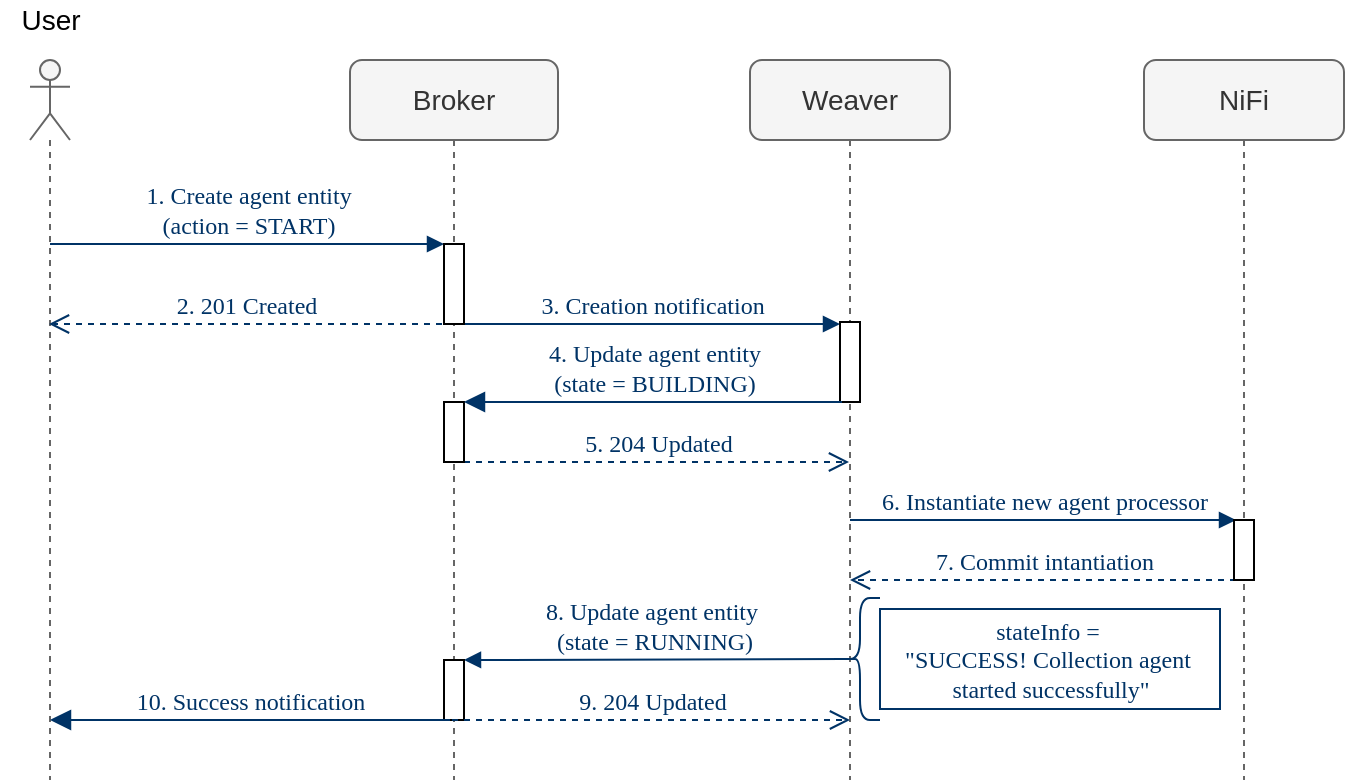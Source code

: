 <mxfile version="14.6.3" type="device" pages="14"><diagram id="8AqKTv0qgKeOT2XDonyw" name="collection-agent-instantiation"><mxGraphModel dx="946" dy="687" grid="1" gridSize="10" guides="1" tooltips="1" connect="1" arrows="1" fold="1" page="1" pageScale="1" pageWidth="827" pageHeight="1169" math="0" shadow="0"><root><mxCell id="ydMezTWkkx6CePQWEDH3-0"/><mxCell id="ydMezTWkkx6CePQWEDH3-1" parent="ydMezTWkkx6CePQWEDH3-0"/><mxCell id="ydMezTWkkx6CePQWEDH3-2" value="Broker" style="shape=umlLifeline;perimeter=lifelinePerimeter;whiteSpace=wrap;html=1;container=0;collapsible=0;recursiveResize=0;outlineConnect=0;rounded=1;fontSize=14;fontColor=#333333;strokeColor=#666666;fillColor=#f5f5f5;" parent="ydMezTWkkx6CePQWEDH3-1" vertex="1"><mxGeometry x="330" y="160" width="104" height="360" as="geometry"/></mxCell><mxCell id="ydMezTWkkx6CePQWEDH3-6" value="Weaver" style="shape=umlLifeline;perimeter=lifelinePerimeter;whiteSpace=wrap;html=1;container=0;collapsible=0;recursiveResize=0;outlineConnect=0;rounded=1;fontSize=14;fontColor=#333333;strokeColor=#666666;fillColor=#f5f5f5;" parent="ydMezTWkkx6CePQWEDH3-1" vertex="1"><mxGeometry x="530" y="160" width="100" height="360" as="geometry"/></mxCell><mxCell id="ydMezTWkkx6CePQWEDH3-8" value="NiFi" style="shape=umlLifeline;perimeter=lifelinePerimeter;whiteSpace=wrap;html=1;container=0;collapsible=0;recursiveResize=0;outlineConnect=0;rounded=1;fontSize=14;fontColor=#333333;strokeColor=#666666;fillColor=#f5f5f5;" parent="ydMezTWkkx6CePQWEDH3-1" vertex="1"><mxGeometry x="727" y="160" width="100" height="360" as="geometry"/></mxCell><mxCell id="ydMezTWkkx6CePQWEDH3-10" value="" style="shape=umlLifeline;participant=umlActor;perimeter=lifelinePerimeter;whiteSpace=wrap;html=1;container=1;collapsible=0;recursiveResize=0;verticalAlign=middle;outlineConnect=0;fontSize=14;rounded=1;fontColor=#333333;strokeColor=#666666;fillColor=#f5f5f5;" parent="ydMezTWkkx6CePQWEDH3-1" vertex="1"><mxGeometry x="170" y="160" width="20" height="360" as="geometry"/></mxCell><mxCell id="ydMezTWkkx6CePQWEDH3-11" value="3. Creation notification" style="html=1;verticalAlign=bottom;startArrow=none;endArrow=block;startSize=8;strokeColor=#003366;fontFamily=Tahoma;fontSize=12;fontColor=#003366;startFill=0;exitX=1;exitY=0.975;exitDx=0;exitDy=0;exitPerimeter=0;" parent="ydMezTWkkx6CePQWEDH3-1" edge="1"><mxGeometry relative="1" as="geometry"><mxPoint x="387" y="292" as="sourcePoint"/><mxPoint x="575" y="292" as="targetPoint"/></mxGeometry></mxCell><mxCell id="ydMezTWkkx6CePQWEDH3-12" value="6. Instantiate new agent processor" style="html=1;verticalAlign=bottom;endArrow=block;strokeColor=#003366;fontFamily=Tahoma;fontSize=12;fontColor=#003366;entryX=0.1;entryY=0;entryDx=0;entryDy=0;entryPerimeter=0;" parent="ydMezTWkkx6CePQWEDH3-1" source="ydMezTWkkx6CePQWEDH3-6" target="ydMezTWkkx6CePQWEDH3-9" edge="1"><mxGeometry relative="1" as="geometry"><mxPoint x="585" y="390" as="sourcePoint"/><mxPoint x="700" y="400" as="targetPoint"/></mxGeometry></mxCell><mxCell id="ydMezTWkkx6CePQWEDH3-13" value="7. Commit intantiation" style="html=1;verticalAlign=bottom;endArrow=open;dashed=1;endSize=8;strokeColor=#003366;fontFamily=Tahoma;fontSize=12;fontColor=#003366;exitX=0.1;exitY=1;exitDx=0;exitDy=0;exitPerimeter=0;" parent="ydMezTWkkx6CePQWEDH3-1" source="ydMezTWkkx6CePQWEDH3-9" target="ydMezTWkkx6CePQWEDH3-6" edge="1"><mxGeometry relative="1" as="geometry"><mxPoint x="590" y="450" as="targetPoint"/><mxPoint x="725" y="450" as="sourcePoint"/></mxGeometry></mxCell><mxCell id="ydMezTWkkx6CePQWEDH3-14" value="1. Create agent entity &lt;br&gt;(action = START)" style="html=1;verticalAlign=bottom;endArrow=block;entryX=0;entryY=0;strokeColor=#003366;fontFamily=Tahoma;fontSize=12;fontColor=#003366;" parent="ydMezTWkkx6CePQWEDH3-1" source="ydMezTWkkx6CePQWEDH3-10" target="ydMezTWkkx6CePQWEDH3-3" edge="1"><mxGeometry relative="1" as="geometry"><mxPoint x="307" y="250" as="sourcePoint"/></mxGeometry></mxCell><mxCell id="ydMezTWkkx6CePQWEDH3-15" value="2. 201 Created" style="html=1;verticalAlign=bottom;endArrow=open;dashed=1;endSize=8;exitX=-0.1;exitY=0.975;strokeColor=#003366;fontFamily=Tahoma;fontSize=12;fontColor=#003366;exitDx=0;exitDy=0;exitPerimeter=0;" parent="ydMezTWkkx6CePQWEDH3-1" edge="1"><mxGeometry relative="1" as="geometry"><mxPoint x="179.5" y="292" as="targetPoint"/><mxPoint x="376" y="292" as="sourcePoint"/></mxGeometry></mxCell><mxCell id="ydMezTWkkx6CePQWEDH3-16" value="8. Update agent entity&amp;nbsp;&lt;br&gt;(state = RUNNING)" style="html=1;verticalAlign=bottom;endArrow=block;entryX=1;entryY=0;strokeColor=#003366;fontFamily=Tahoma;fontSize=12;fontColor=#003366;exitX=0.1;exitY=0.5;exitDx=0;exitDy=0;exitPerimeter=0;" parent="ydMezTWkkx6CePQWEDH3-1" source="iLlpD1v0BDlDr5l3pwD0-0" target="ydMezTWkkx6CePQWEDH3-4" edge="1"><mxGeometry relative="1" as="geometry"><mxPoint x="579.5" y="460" as="sourcePoint"/></mxGeometry></mxCell><mxCell id="ydMezTWkkx6CePQWEDH3-17" value="5. 204 Updated" style="html=1;verticalAlign=bottom;endArrow=open;dashed=1;endSize=8;strokeColor=#003366;fontFamily=Tahoma;fontSize=12;fontColor=#003366;" parent="ydMezTWkkx6CePQWEDH3-1" source="0TwWM15wJNUHo5_ryQX_-0" target="ydMezTWkkx6CePQWEDH3-6" edge="1"><mxGeometry relative="1" as="geometry"><mxPoint x="447" y="497" as="targetPoint"/><Array as="points"><mxPoint x="440" y="361"/></Array></mxGeometry></mxCell><mxCell id="ydMezTWkkx6CePQWEDH3-20" value="&lt;font style=&quot;font-size: 14px;&quot;&gt;User&lt;/font&gt;" style="text;html=1;align=center;verticalAlign=middle;resizable=0;points=[];autosize=1;fontSize=14;" parent="ydMezTWkkx6CePQWEDH3-1" vertex="1"><mxGeometry x="155" y="130" width="50" height="20" as="geometry"/></mxCell><mxCell id="ydMezTWkkx6CePQWEDH3-3" value="" style="html=1;points=[];perimeter=orthogonalPerimeter;fontFamily=Tahoma;fontSize=12;fontColor=#003366;" parent="ydMezTWkkx6CePQWEDH3-1" vertex="1"><mxGeometry x="377" y="252" width="10" height="40" as="geometry"/></mxCell><mxCell id="ydMezTWkkx6CePQWEDH3-4" value="" style="html=1;points=[];perimeter=orthogonalPerimeter;fontFamily=Tahoma;fontSize=12;fontColor=#003366;" parent="ydMezTWkkx6CePQWEDH3-1" vertex="1"><mxGeometry x="377" y="460" width="10" height="30" as="geometry"/></mxCell><mxCell id="ydMezTWkkx6CePQWEDH3-7" value="" style="html=1;points=[];perimeter=orthogonalPerimeter;fontFamily=Tahoma;fontSize=12;fontColor=#003366;" parent="ydMezTWkkx6CePQWEDH3-1" vertex="1"><mxGeometry x="575" y="291" width="10" height="40" as="geometry"/></mxCell><mxCell id="ydMezTWkkx6CePQWEDH3-9" value="" style="html=1;points=[];perimeter=orthogonalPerimeter;fontFamily=Tahoma;fontSize=12;fontColor=#003366;" parent="ydMezTWkkx6CePQWEDH3-1" vertex="1"><mxGeometry x="772" y="390" width="10" height="30" as="geometry"/></mxCell><mxCell id="0TwWM15wJNUHo5_ryQX_-0" value="" style="html=1;points=[];perimeter=orthogonalPerimeter;fontFamily=Tahoma;fontSize=12;fontColor=#003366;" parent="ydMezTWkkx6CePQWEDH3-1" vertex="1"><mxGeometry x="377" y="331" width="10" height="30" as="geometry"/></mxCell><mxCell id="Jn9CndN-Qmiuw2_MY9Wk-1" value="4. Update agent entity&lt;br&gt;(state = BUILDING)" style="html=1;verticalAlign=bottom;startArrow=block;endArrow=none;startSize=8;strokeColor=#003366;fontFamily=Tahoma;fontSize=12;fontColor=#003366;startFill=1;exitX=1;exitY=0;exitDx=0;exitDy=0;exitPerimeter=0;entryX=0.1;entryY=1;entryDx=0;entryDy=0;entryPerimeter=0;endFill=0;" parent="ydMezTWkkx6CePQWEDH3-1" edge="1"><mxGeometry relative="1" as="geometry"><mxPoint x="387" y="331" as="sourcePoint"/><mxPoint x="576" y="331" as="targetPoint"/></mxGeometry></mxCell><mxCell id="Jn9CndN-Qmiuw2_MY9Wk-2" value="9. 204 Updated" style="html=1;verticalAlign=bottom;endArrow=open;dashed=1;endSize=8;strokeColor=#003366;fontFamily=Tahoma;fontSize=12;fontColor=#003366;exitX=0.4;exitY=1;exitDx=0;exitDy=0;exitPerimeter=0;" parent="ydMezTWkkx6CePQWEDH3-1" source="ydMezTWkkx6CePQWEDH3-4" edge="1"><mxGeometry relative="1" as="geometry"><mxPoint x="580" y="490" as="targetPoint"/><mxPoint x="400" y="490" as="sourcePoint"/><Array as="points"><mxPoint x="445.5" y="490"/></Array></mxGeometry></mxCell><mxCell id="c74Q2VlIBp_39ab6eKKP-0" value="10. Success notification" style="html=1;verticalAlign=bottom;startArrow=block;endArrow=none;startSize=8;strokeColor=#003366;fontFamily=Tahoma;fontSize=12;fontColor=#003366;startFill=1;endFill=0;" parent="ydMezTWkkx6CePQWEDH3-1" edge="1"><mxGeometry relative="1" as="geometry"><mxPoint x="180" y="490" as="sourcePoint"/><mxPoint x="380" y="490" as="targetPoint"/></mxGeometry></mxCell><mxCell id="sPPjeDAFGh2d-eGpG9vw-0" value="&lt;div&gt;&lt;font color=&quot;#003366&quot;&gt;&lt;span style=&quot;font-family: &amp;#34;tahoma&amp;#34; ; background-color: rgb(255 , 255 , 255)&quot;&gt;stateInfo =&lt;/span&gt;&lt;span style=&quot;font-family: &amp;#34;tahoma&amp;#34;&quot;&gt;&amp;nbsp;&lt;/span&gt;&lt;/font&gt;&lt;/div&gt;&lt;div&gt;&lt;span style=&quot;font-family: &amp;#34;tahoma&amp;#34;&quot;&gt;&lt;font color=&quot;#003366&quot;&gt;&quot;SUCCESS! Collection agent&amp;nbsp;&lt;/font&gt;&lt;/span&gt;&lt;/div&gt;&lt;div&gt;&lt;span style=&quot;font-family: &amp;#34;tahoma&amp;#34;&quot;&gt;&lt;font color=&quot;#003366&quot;&gt;started successfully&lt;/font&gt;&lt;/span&gt;&lt;span style=&quot;color: rgb(0 , 51 , 102) ; font-family: &amp;#34;tahoma&amp;#34;&quot;&gt;&quot;&lt;/span&gt;&lt;/div&gt;" style="text;html=1;align=center;verticalAlign=middle;resizable=0;points=[];autosize=1;strokeColor=#003366;" parent="ydMezTWkkx6CePQWEDH3-1" vertex="1"><mxGeometry x="595" y="434.5" width="170" height="50" as="geometry"/></mxCell><mxCell id="iLlpD1v0BDlDr5l3pwD0-0" value="" style="shape=curlyBracket;whiteSpace=wrap;html=1;rounded=1;strokeColor=#003366;" parent="ydMezTWkkx6CePQWEDH3-1" vertex="1"><mxGeometry x="575" y="429" width="20" height="61" as="geometry"/></mxCell></root></mxGraphModel></diagram><diagram id="IJ4SD8ssN1psUjNDKseL" name="collection-agent-upgrade"><mxGraphModel dx="946" dy="687" grid="1" gridSize="10" guides="1" tooltips="1" connect="1" arrows="1" fold="1" page="1" pageScale="1" pageWidth="827" pageHeight="1169" math="0" shadow="0"><root><mxCell id="4qPaDEdbWDFW0ek_kyC4-0"/><mxCell id="4qPaDEdbWDFW0ek_kyC4-1" parent="4qPaDEdbWDFW0ek_kyC4-0"/><mxCell id="4qPaDEdbWDFW0ek_kyC4-2" value="Broker" style="shape=umlLifeline;perimeter=lifelinePerimeter;whiteSpace=wrap;html=1;container=0;collapsible=0;recursiveResize=0;outlineConnect=0;rounded=1;fontSize=14;fontColor=#333333;strokeColor=#666666;fillColor=#f5f5f5;" parent="4qPaDEdbWDFW0ek_kyC4-1" vertex="1"><mxGeometry x="330" y="160" width="104" height="360" as="geometry"/></mxCell><mxCell id="4qPaDEdbWDFW0ek_kyC4-3" value="Weaver" style="shape=umlLifeline;perimeter=lifelinePerimeter;whiteSpace=wrap;html=1;container=0;collapsible=0;recursiveResize=0;outlineConnect=0;rounded=1;fontSize=14;fontColor=#333333;strokeColor=#666666;fillColor=#f5f5f5;" parent="4qPaDEdbWDFW0ek_kyC4-1" vertex="1"><mxGeometry x="530" y="160" width="100" height="360" as="geometry"/></mxCell><mxCell id="4qPaDEdbWDFW0ek_kyC4-4" value="NiFi" style="shape=umlLifeline;perimeter=lifelinePerimeter;whiteSpace=wrap;html=1;container=0;collapsible=0;recursiveResize=0;outlineConnect=0;rounded=1;fontSize=14;fontColor=#333333;strokeColor=#666666;fillColor=#f5f5f5;" parent="4qPaDEdbWDFW0ek_kyC4-1" vertex="1"><mxGeometry x="727" y="160" width="100" height="360" as="geometry"/></mxCell><mxCell id="4qPaDEdbWDFW0ek_kyC4-5" value="" style="shape=umlLifeline;participant=umlActor;perimeter=lifelinePerimeter;whiteSpace=wrap;html=1;container=1;collapsible=0;recursiveResize=0;verticalAlign=middle;outlineConnect=0;fontSize=14;rounded=1;fontColor=#333333;strokeColor=#666666;fillColor=#f5f5f5;" parent="4qPaDEdbWDFW0ek_kyC4-1" vertex="1"><mxGeometry x="170" y="160" width="20" height="360" as="geometry"/></mxCell><mxCell id="4qPaDEdbWDFW0ek_kyC4-6" value="3. Upgrade notification" style="html=1;verticalAlign=bottom;startArrow=none;endArrow=block;startSize=8;strokeColor=#003366;fontFamily=Tahoma;fontSize=12;fontColor=#003366;startFill=0;exitX=1;exitY=0.975;exitDx=0;exitDy=0;exitPerimeter=0;" parent="4qPaDEdbWDFW0ek_kyC4-1" edge="1"><mxGeometry relative="1" as="geometry"><mxPoint x="387" y="292" as="sourcePoint"/><mxPoint x="575" y="292" as="targetPoint"/></mxGeometry></mxCell><mxCell id="4qPaDEdbWDFW0ek_kyC4-7" value="6. Upgrade active agent processor" style="html=1;verticalAlign=bottom;endArrow=block;strokeColor=#003366;fontFamily=Tahoma;fontSize=12;fontColor=#003366;entryX=0.1;entryY=0;entryDx=0;entryDy=0;entryPerimeter=0;" parent="4qPaDEdbWDFW0ek_kyC4-1" source="4qPaDEdbWDFW0ek_kyC4-3" target="4qPaDEdbWDFW0ek_kyC4-17" edge="1"><mxGeometry relative="1" as="geometry"><mxPoint x="585" y="390" as="sourcePoint"/><mxPoint x="700" y="400" as="targetPoint"/></mxGeometry></mxCell><mxCell id="4qPaDEdbWDFW0ek_kyC4-8" value="7. Commit upgrade" style="html=1;verticalAlign=bottom;endArrow=open;dashed=1;endSize=8;strokeColor=#003366;fontFamily=Tahoma;fontSize=12;fontColor=#003366;exitX=0.1;exitY=1;exitDx=0;exitDy=0;exitPerimeter=0;" parent="4qPaDEdbWDFW0ek_kyC4-1" source="4qPaDEdbWDFW0ek_kyC4-17" target="4qPaDEdbWDFW0ek_kyC4-3" edge="1"><mxGeometry relative="1" as="geometry"><mxPoint x="590" y="450" as="targetPoint"/><mxPoint x="725" y="450" as="sourcePoint"/></mxGeometry></mxCell><mxCell id="4qPaDEdbWDFW0ek_kyC4-9" value="1. Upgrade agent entity &lt;br&gt;(action = START)" style="html=1;verticalAlign=bottom;endArrow=block;entryX=0;entryY=0;strokeColor=#003366;fontFamily=Tahoma;fontSize=12;fontColor=#003366;" parent="4qPaDEdbWDFW0ek_kyC4-1" source="4qPaDEdbWDFW0ek_kyC4-5" target="4qPaDEdbWDFW0ek_kyC4-14" edge="1"><mxGeometry relative="1" as="geometry"><mxPoint x="307" y="250" as="sourcePoint"/></mxGeometry></mxCell><mxCell id="4qPaDEdbWDFW0ek_kyC4-10" value="2. 204 Updated" style="html=1;verticalAlign=bottom;endArrow=open;dashed=1;endSize=8;exitX=-0.1;exitY=0.975;strokeColor=#003366;fontFamily=Tahoma;fontSize=12;fontColor=#003366;exitDx=0;exitDy=0;exitPerimeter=0;" parent="4qPaDEdbWDFW0ek_kyC4-1" edge="1"><mxGeometry relative="1" as="geometry"><mxPoint x="179.5" y="292" as="targetPoint"/><mxPoint x="376" y="292" as="sourcePoint"/></mxGeometry></mxCell><mxCell id="4qPaDEdbWDFW0ek_kyC4-11" value="8. Update agent entity&amp;nbsp;&lt;br&gt;(state = RUNNING)" style="html=1;verticalAlign=bottom;endArrow=block;entryX=1;entryY=0;strokeColor=#003366;fontFamily=Tahoma;fontSize=12;fontColor=#003366;exitX=0.1;exitY=0.5;exitDx=0;exitDy=0;exitPerimeter=0;" parent="4qPaDEdbWDFW0ek_kyC4-1" source="ArE4IFNR9HVpO7PS7to6-1" target="4qPaDEdbWDFW0ek_kyC4-15" edge="1"><mxGeometry relative="1" as="geometry"><mxPoint x="579.5" y="460" as="sourcePoint"/></mxGeometry></mxCell><mxCell id="4qPaDEdbWDFW0ek_kyC4-12" value="5. 204 Updated" style="html=1;verticalAlign=bottom;endArrow=open;dashed=1;endSize=8;strokeColor=#003366;fontFamily=Tahoma;fontSize=12;fontColor=#003366;" parent="4qPaDEdbWDFW0ek_kyC4-1" source="4qPaDEdbWDFW0ek_kyC4-18" target="4qPaDEdbWDFW0ek_kyC4-3" edge="1"><mxGeometry relative="1" as="geometry"><mxPoint x="447" y="497" as="targetPoint"/><Array as="points"><mxPoint x="440" y="361"/></Array></mxGeometry></mxCell><mxCell id="4qPaDEdbWDFW0ek_kyC4-13" value="&lt;font style=&quot;font-size: 14px;&quot;&gt;User&lt;/font&gt;" style="text;html=1;align=center;verticalAlign=middle;resizable=0;points=[];autosize=1;fontSize=14;" parent="4qPaDEdbWDFW0ek_kyC4-1" vertex="1"><mxGeometry x="155" y="130" width="50" height="20" as="geometry"/></mxCell><mxCell id="4qPaDEdbWDFW0ek_kyC4-14" value="" style="html=1;points=[];perimeter=orthogonalPerimeter;fontFamily=Tahoma;fontSize=12;fontColor=#003366;" parent="4qPaDEdbWDFW0ek_kyC4-1" vertex="1"><mxGeometry x="377" y="252" width="10" height="40" as="geometry"/></mxCell><mxCell id="4qPaDEdbWDFW0ek_kyC4-15" value="" style="html=1;points=[];perimeter=orthogonalPerimeter;fontFamily=Tahoma;fontSize=12;fontColor=#003366;" parent="4qPaDEdbWDFW0ek_kyC4-1" vertex="1"><mxGeometry x="377" y="460" width="10" height="30" as="geometry"/></mxCell><mxCell id="4qPaDEdbWDFW0ek_kyC4-16" value="" style="html=1;points=[];perimeter=orthogonalPerimeter;fontFamily=Tahoma;fontSize=12;fontColor=#003366;" parent="4qPaDEdbWDFW0ek_kyC4-1" vertex="1"><mxGeometry x="575" y="291" width="10" height="40" as="geometry"/></mxCell><mxCell id="4qPaDEdbWDFW0ek_kyC4-17" value="" style="html=1;points=[];perimeter=orthogonalPerimeter;fontFamily=Tahoma;fontSize=12;fontColor=#003366;" parent="4qPaDEdbWDFW0ek_kyC4-1" vertex="1"><mxGeometry x="772" y="390" width="10" height="30" as="geometry"/></mxCell><mxCell id="4qPaDEdbWDFW0ek_kyC4-18" value="" style="html=1;points=[];perimeter=orthogonalPerimeter;fontFamily=Tahoma;fontSize=12;fontColor=#003366;" parent="4qPaDEdbWDFW0ek_kyC4-1" vertex="1"><mxGeometry x="377" y="331" width="10" height="30" as="geometry"/></mxCell><mxCell id="4qPaDEdbWDFW0ek_kyC4-19" value="4. Update agent entity&lt;br&gt;(state = BUILDING)" style="html=1;verticalAlign=bottom;startArrow=block;endArrow=none;startSize=8;strokeColor=#003366;fontFamily=Tahoma;fontSize=12;fontColor=#003366;startFill=1;exitX=1;exitY=0;exitDx=0;exitDy=0;exitPerimeter=0;entryX=0.1;entryY=1;entryDx=0;entryDy=0;entryPerimeter=0;endFill=0;" parent="4qPaDEdbWDFW0ek_kyC4-1" edge="1"><mxGeometry relative="1" as="geometry"><mxPoint x="387" y="331" as="sourcePoint"/><mxPoint x="576" y="331" as="targetPoint"/></mxGeometry></mxCell><mxCell id="4qPaDEdbWDFW0ek_kyC4-20" value="9. 204 Updated" style="html=1;verticalAlign=bottom;endArrow=open;dashed=1;endSize=8;strokeColor=#003366;fontFamily=Tahoma;fontSize=12;fontColor=#003366;exitX=0.5;exitY=1;exitDx=0;exitDy=0;exitPerimeter=0;" parent="4qPaDEdbWDFW0ek_kyC4-1" source="4qPaDEdbWDFW0ek_kyC4-15" edge="1"><mxGeometry relative="1" as="geometry"><mxPoint x="580" y="490" as="targetPoint"/><mxPoint x="392.5" y="490" as="sourcePoint"/><Array as="points"><mxPoint x="445.5" y="490"/></Array></mxGeometry></mxCell><mxCell id="QYZv2iGMaBkwrdWOp9Jn-0" value="10. Success notification" style="html=1;verticalAlign=bottom;startArrow=block;endArrow=none;startSize=8;strokeColor=#003366;fontFamily=Tahoma;fontSize=12;fontColor=#003366;startFill=1;endFill=0;" parent="4qPaDEdbWDFW0ek_kyC4-1" edge="1"><mxGeometry relative="1" as="geometry"><mxPoint x="180" y="490" as="sourcePoint"/><mxPoint x="380" y="490" as="targetPoint"/></mxGeometry></mxCell><mxCell id="ArE4IFNR9HVpO7PS7to6-0" value="&lt;div&gt;&lt;font color=&quot;#003366&quot;&gt;&lt;span style=&quot;font-family: &amp;#34;tahoma&amp;#34; ; background-color: rgb(255 , 255 , 255)&quot;&gt;stateInfo =&lt;/span&gt;&lt;span style=&quot;font-family: &amp;#34;tahoma&amp;#34;&quot;&gt;&amp;nbsp;&lt;/span&gt;&lt;/font&gt;&lt;/div&gt;&lt;div&gt;&lt;span style=&quot;font-family: &amp;#34;tahoma&amp;#34;&quot;&gt;&lt;font color=&quot;#003366&quot;&gt;&quot;SUCCESS! Collection agent&amp;nbsp;&lt;/font&gt;&lt;/span&gt;&lt;/div&gt;&lt;div&gt;&lt;span style=&quot;font-family: &amp;#34;tahoma&amp;#34;&quot;&gt;&lt;font color=&quot;#003366&quot;&gt;upgraded successfully&lt;/font&gt;&lt;/span&gt;&lt;span style=&quot;color: rgb(0 , 51 , 102) ; font-family: &amp;#34;tahoma&amp;#34;&quot;&gt;&quot;&lt;/span&gt;&lt;/div&gt;" style="text;html=1;align=center;verticalAlign=middle;resizable=0;points=[];autosize=1;strokeColor=#003366;" parent="4qPaDEdbWDFW0ek_kyC4-1" vertex="1"><mxGeometry x="595" y="434.5" width="170" height="50" as="geometry"/></mxCell><mxCell id="ArE4IFNR9HVpO7PS7to6-1" value="" style="shape=curlyBracket;whiteSpace=wrap;html=1;rounded=1;strokeColor=#003366;" parent="4qPaDEdbWDFW0ek_kyC4-1" vertex="1"><mxGeometry x="575" y="429" width="20" height="61" as="geometry"/></mxCell></root></mxGraphModel></diagram><diagram id="RStoXBgUSsze6pTEy6ks" name="collection-agent-endpoint-error"><mxGraphModel dx="946" dy="630" grid="1" gridSize="10" guides="1" tooltips="1" connect="1" arrows="1" fold="1" page="1" pageScale="1" pageWidth="827" pageHeight="1169" math="0" shadow="0"><root><mxCell id="LXgQS859dE4xgjxYlgdr-0"/><mxCell id="LXgQS859dE4xgjxYlgdr-1" parent="LXgQS859dE4xgjxYlgdr-0"/><mxCell id="LXgQS859dE4xgjxYlgdr-2" value="Broker" style="shape=umlLifeline;perimeter=lifelinePerimeter;whiteSpace=wrap;html=1;container=0;collapsible=0;recursiveResize=0;outlineConnect=0;rounded=1;fontSize=14;fontColor=#333333;strokeColor=#666666;fillColor=#f5f5f5;" parent="LXgQS859dE4xgjxYlgdr-1" vertex="1"><mxGeometry x="225" y="150" width="104" height="370" as="geometry"/></mxCell><mxCell id="LXgQS859dE4xgjxYlgdr-3" value="Weaver" style="shape=umlLifeline;perimeter=lifelinePerimeter;whiteSpace=wrap;html=1;container=0;collapsible=0;recursiveResize=0;outlineConnect=0;rounded=1;fontSize=14;fontColor=#333333;strokeColor=#666666;fillColor=#f5f5f5;" parent="LXgQS859dE4xgjxYlgdr-1" vertex="1"><mxGeometry x="425" y="150" width="100" height="370" as="geometry"/></mxCell><mxCell id="LXgQS859dE4xgjxYlgdr-4" value="NiFi" style="shape=umlLifeline;perimeter=lifelinePerimeter;whiteSpace=wrap;html=1;container=0;collapsible=0;recursiveResize=0;outlineConnect=0;rounded=1;fontSize=14;fontColor=#333333;strokeColor=#666666;fillColor=#f5f5f5;" parent="LXgQS859dE4xgjxYlgdr-1" vertex="1"><mxGeometry x="622" y="150" width="100" height="370" as="geometry"/></mxCell><mxCell id="LXgQS859dE4xgjxYlgdr-5" value="" style="shape=umlLifeline;participant=umlActor;perimeter=lifelinePerimeter;whiteSpace=wrap;html=1;container=1;collapsible=0;recursiveResize=0;verticalAlign=middle;outlineConnect=0;fontSize=14;rounded=1;fontColor=#333333;strokeColor=#666666;fillColor=#f5f5f5;" parent="LXgQS859dE4xgjxYlgdr-1" vertex="1"><mxGeometry x="65" y="150" width="20" height="370" as="geometry"/></mxCell><mxCell id="LXgQS859dE4xgjxYlgdr-6" value="3. Creation notification" style="html=1;verticalAlign=bottom;startArrow=none;endArrow=block;startSize=8;strokeColor=#003366;fontFamily=Tahoma;fontSize=12;fontColor=#003366;startFill=0;exitX=1;exitY=0.975;exitDx=0;exitDy=0;exitPerimeter=0;" parent="LXgQS859dE4xgjxYlgdr-1" edge="1"><mxGeometry relative="1" as="geometry"><mxPoint x="282" y="282" as="sourcePoint"/><mxPoint x="470" y="282" as="targetPoint"/></mxGeometry></mxCell><mxCell id="LXgQS859dE4xgjxYlgdr-7" value="1. Create agent entity &lt;br&gt;(action = START)" style="html=1;verticalAlign=bottom;endArrow=block;entryX=0;entryY=0;strokeColor=#003366;fontFamily=Tahoma;fontSize=12;fontColor=#003366;" parent="LXgQS859dE4xgjxYlgdr-1" source="LXgQS859dE4xgjxYlgdr-5" target="LXgQS859dE4xgjxYlgdr-12" edge="1"><mxGeometry relative="1" as="geometry"><mxPoint x="202" y="240" as="sourcePoint"/></mxGeometry></mxCell><mxCell id="LXgQS859dE4xgjxYlgdr-8" value="2. 201 Created" style="html=1;verticalAlign=bottom;endArrow=open;dashed=1;endSize=8;exitX=-0.1;exitY=0.975;strokeColor=#003366;fontFamily=Tahoma;fontSize=12;fontColor=#003366;exitDx=0;exitDy=0;exitPerimeter=0;" parent="LXgQS859dE4xgjxYlgdr-1" edge="1"><mxGeometry relative="1" as="geometry"><mxPoint x="74.5" y="282" as="targetPoint"/><mxPoint x="271" y="282" as="sourcePoint"/></mxGeometry></mxCell><mxCell id="LXgQS859dE4xgjxYlgdr-9" value="8. Update agent entity&amp;nbsp;&lt;br&gt;(state = FAILED)" style="html=1;verticalAlign=bottom;endArrow=block;entryX=1;entryY=0;fontFamily=Tahoma;fontSize=12;fontColor=#003366;strokeColor=#003366;" parent="LXgQS859dE4xgjxYlgdr-1" target="LXgQS859dE4xgjxYlgdr-13" edge="1"><mxGeometry relative="1" as="geometry"><mxPoint x="474.5" y="464" as="sourcePoint"/></mxGeometry></mxCell><mxCell id="LXgQS859dE4xgjxYlgdr-10" value="5. 204 Updated" style="html=1;verticalAlign=bottom;endArrow=open;dashed=1;endSize=8;strokeColor=#003366;fontFamily=Tahoma;fontSize=12;fontColor=#003366;" parent="LXgQS859dE4xgjxYlgdr-1" source="LXgQS859dE4xgjxYlgdr-15" edge="1"><mxGeometry relative="1" as="geometry"><mxPoint x="474.5" y="352" as="targetPoint"/><Array as="points"><mxPoint x="335" y="352"/></Array></mxGeometry></mxCell><mxCell id="LXgQS859dE4xgjxYlgdr-11" value="&lt;font style=&quot;font-size: 14px;&quot;&gt;User&lt;/font&gt;" style="text;html=1;align=center;verticalAlign=middle;resizable=0;points=[];autosize=1;fontSize=14;" parent="LXgQS859dE4xgjxYlgdr-1" vertex="1"><mxGeometry x="50" y="120" width="50" height="20" as="geometry"/></mxCell><mxCell id="LXgQS859dE4xgjxYlgdr-12" value="" style="html=1;points=[];perimeter=orthogonalPerimeter;fontFamily=Tahoma;fontSize=12;fontColor=#003366;" parent="LXgQS859dE4xgjxYlgdr-1" vertex="1"><mxGeometry x="272" y="242" width="10" height="40" as="geometry"/></mxCell><mxCell id="LXgQS859dE4xgjxYlgdr-13" value="" style="html=1;points=[];perimeter=orthogonalPerimeter;fontFamily=Tahoma;fontSize=12;fontColor=#003366;" parent="LXgQS859dE4xgjxYlgdr-1" vertex="1"><mxGeometry x="272" y="464" width="10" height="30" as="geometry"/></mxCell><mxCell id="LXgQS859dE4xgjxYlgdr-14" value="" style="html=1;points=[];perimeter=orthogonalPerimeter;fontFamily=Tahoma;fontSize=12;fontColor=#003366;" parent="LXgQS859dE4xgjxYlgdr-1" vertex="1"><mxGeometry x="470" y="282" width="10" height="40" as="geometry"/></mxCell><mxCell id="LXgQS859dE4xgjxYlgdr-15" value="" style="html=1;points=[];perimeter=orthogonalPerimeter;fontFamily=Tahoma;fontSize=12;fontColor=#003366;" parent="LXgQS859dE4xgjxYlgdr-1" vertex="1"><mxGeometry x="272" y="322" width="10" height="30" as="geometry"/></mxCell><mxCell id="LXgQS859dE4xgjxYlgdr-16" value="4. Update agent entity&lt;br&gt;(state = BUILDING)" style="html=1;verticalAlign=bottom;startArrow=block;endArrow=none;startSize=6;strokeColor=#003366;fontFamily=Tahoma;fontSize=12;fontColor=#003366;startFill=1;exitX=1;exitY=0;exitDx=0;exitDy=0;exitPerimeter=0;entryX=0.1;entryY=1;entryDx=0;entryDy=0;entryPerimeter=0;endFill=0;targetPerimeterSpacing=0;sourcePerimeterSpacing=0;" parent="LXgQS859dE4xgjxYlgdr-1" edge="1"><mxGeometry relative="1" as="geometry"><mxPoint x="282" y="322" as="sourcePoint"/><mxPoint x="471" y="322" as="targetPoint"/></mxGeometry></mxCell><mxCell id="LXgQS859dE4xgjxYlgdr-17" value="9. 204 Updated" style="html=1;verticalAlign=bottom;endArrow=open;dashed=1;endSize=8;strokeColor=#003366;fontFamily=Tahoma;fontSize=12;fontColor=#003366;" parent="LXgQS859dE4xgjxYlgdr-1" edge="1"><mxGeometry relative="1" as="geometry"><mxPoint x="474.5" y="494" as="targetPoint"/><mxPoint x="287.5" y="494" as="sourcePoint"/><Array as="points"/></mxGeometry></mxCell><mxCell id="LXgQS859dE4xgjxYlgdr-18" value="10. Failure notification" style="html=1;verticalAlign=bottom;startArrow=block;endArrow=none;startSize=8;strokeColor=#003366;fontFamily=Tahoma;fontSize=12;fontColor=#003366;startFill=1;endFill=0;" parent="LXgQS859dE4xgjxYlgdr-1" edge="1"><mxGeometry relative="1" as="geometry"><mxPoint x="75" y="494" as="sourcePoint"/><mxPoint x="275" y="494" as="targetPoint"/></mxGeometry></mxCell><mxCell id="LXgQS859dE4xgjxYlgdr-19" value="6. Retrieve Endpoint" style="html=1;verticalAlign=bottom;endArrow=block;entryX=1;entryY=0.067;strokeColor=#003366;fontFamily=Tahoma;fontSize=12;fontColor=#003366;entryDx=0;entryDy=0;entryPerimeter=0;" parent="LXgQS859dE4xgjxYlgdr-1" edge="1"><mxGeometry relative="1" as="geometry"><mxPoint x="474.5" y="381" as="sourcePoint"/><mxPoint x="282" y="381.01" as="targetPoint"/><Array as="points"><mxPoint x="350" y="381"/></Array></mxGeometry></mxCell><mxCell id="LXgQS859dE4xgjxYlgdr-20" value="&lt;font color=&quot;#ff0000&quot;&gt;7. ERROR&lt;/font&gt;" style="html=1;verticalAlign=bottom;endArrow=open;dashed=1;endSize=8;exitX=1;exitY=0.95;fontFamily=Tahoma;fontSize=12;fontColor=#003366;fillColor=#f8cecc;strokeColor=#FF0000;" parent="LXgQS859dE4xgjxYlgdr-1" edge="1"><mxGeometry relative="1" as="geometry"><mxPoint x="474.5" y="409.5" as="targetPoint"/><mxPoint x="282" y="409.5" as="sourcePoint"/></mxGeometry></mxCell><mxCell id="LXgQS859dE4xgjxYlgdr-21" value="" style="html=1;points=[];perimeter=orthogonalPerimeter;fontFamily=Tahoma;fontSize=12;fontColor=#003366;" parent="LXgQS859dE4xgjxYlgdr-1" vertex="1"><mxGeometry x="272" y="380" width="10" height="30" as="geometry"/></mxCell><mxCell id="LXgQS859dE4xgjxYlgdr-22" value="" style="shape=curlyBracket;whiteSpace=wrap;html=1;rounded=1;strokeColor=#003366;" parent="LXgQS859dE4xgjxYlgdr-1" vertex="1"><mxGeometry x="470" y="433.5" width="20" height="61" as="geometry"/></mxCell><mxCell id="LXgQS859dE4xgjxYlgdr-23" value="&lt;div&gt;&lt;font color=&quot;#003366&quot;&gt;&lt;span style=&quot;font-family: &amp;#34;tahoma&amp;#34; ; background-color: rgb(255 , 255 , 255)&quot;&gt;stateInfo =&lt;/span&gt;&lt;span style=&quot;font-family: &amp;#34;tahoma&amp;#34;&quot;&gt;&amp;nbsp;&lt;/span&gt;&lt;/font&gt;&lt;/div&gt;&lt;div&gt;&lt;span style=&quot;font-family: &amp;#34;tahoma&amp;#34;&quot;&gt;&lt;font color=&quot;#003366&quot;&gt;&quot;ERROR! Endpoint&amp;nbsp;&lt;/font&gt;&lt;/span&gt;&lt;span style=&quot;font-family: &amp;#34;tahoma&amp;#34;&quot;&gt;&lt;font color=&quot;#003366&quot;&gt;entity&amp;nbsp;&lt;/font&gt;&lt;/span&gt;&lt;/div&gt;&lt;div&gt;&lt;span style=&quot;color: rgb(0 , 51 , 102) ; font-family: &amp;#34;tahoma&amp;#34;&quot;&gt;doesn't exist&quot;&lt;/span&gt;&lt;/div&gt;" style="text;html=1;align=center;verticalAlign=middle;resizable=0;points=[];autosize=1;strokeColor=#003366;" parent="LXgQS859dE4xgjxYlgdr-1" vertex="1"><mxGeometry x="500" y="439" width="150" height="50" as="geometry"/></mxCell><mxCell id="LXgQS859dE4xgjxYlgdr-24" value="" style="shape=curlyBracket;whiteSpace=wrap;html=1;rounded=1;fillColor=#f8cecc;strokeColor=#FF0000;" parent="LXgQS859dE4xgjxYlgdr-1" vertex="1"><mxGeometry x="470" y="395" width="20" height="30" as="geometry"/></mxCell><mxCell id="LXgQS859dE4xgjxYlgdr-25" value="&lt;font color=&quot;#ff0000&quot;&gt;The processor execution failed&lt;/font&gt;" style="text;html=1;align=center;verticalAlign=middle;resizable=0;points=[];autosize=1;rounded=0;sketch=0;glass=0;shadow=0;strokeColor=#FF0000;dashed=1;" parent="LXgQS859dE4xgjxYlgdr-1" vertex="1"><mxGeometry x="485" y="400" width="180" height="20" as="geometry"/></mxCell></root></mxGraphModel></diagram><diagram id="JyRDludae8m0pk9pGi8Q" name="collection-agent-stop-deployment"><mxGraphModel dx="946" dy="630" grid="1" gridSize="10" guides="1" tooltips="1" connect="1" arrows="1" fold="1" page="1" pageScale="1" pageWidth="827" pageHeight="1169" math="0" shadow="0"><root><mxCell id="hh2zaaJJq2A0Ux6sSQrq-0"/><mxCell id="hh2zaaJJq2A0Ux6sSQrq-1" parent="hh2zaaJJq2A0Ux6sSQrq-0"/><mxCell id="hh2zaaJJq2A0Ux6sSQrq-2" value="Broker" style="shape=umlLifeline;perimeter=lifelinePerimeter;whiteSpace=wrap;html=1;container=0;collapsible=0;recursiveResize=0;outlineConnect=0;rounded=1;fontSize=14;fontColor=#333333;strokeColor=#666666;fillColor=#f5f5f5;" parent="hh2zaaJJq2A0Ux6sSQrq-1" vertex="1"><mxGeometry x="330" y="160" width="104" height="360" as="geometry"/></mxCell><mxCell id="hh2zaaJJq2A0Ux6sSQrq-3" value="Weaver" style="shape=umlLifeline;perimeter=lifelinePerimeter;whiteSpace=wrap;html=1;container=0;collapsible=0;recursiveResize=0;outlineConnect=0;rounded=1;fontSize=14;fontColor=#333333;strokeColor=#666666;fillColor=#f5f5f5;" parent="hh2zaaJJq2A0Ux6sSQrq-1" vertex="1"><mxGeometry x="530" y="160" width="100" height="360" as="geometry"/></mxCell><mxCell id="hh2zaaJJq2A0Ux6sSQrq-4" value="NiFi" style="shape=umlLifeline;perimeter=lifelinePerimeter;whiteSpace=wrap;html=1;container=0;collapsible=0;recursiveResize=0;outlineConnect=0;rounded=1;fontSize=14;fontColor=#333333;strokeColor=#666666;fillColor=#f5f5f5;" parent="hh2zaaJJq2A0Ux6sSQrq-1" vertex="1"><mxGeometry x="727" y="160" width="100" height="360" as="geometry"/></mxCell><mxCell id="hh2zaaJJq2A0Ux6sSQrq-5" value="" style="shape=umlLifeline;participant=umlActor;perimeter=lifelinePerimeter;whiteSpace=wrap;html=1;container=1;collapsible=0;recursiveResize=0;verticalAlign=middle;outlineConnect=0;fontSize=14;rounded=1;fontColor=#333333;strokeColor=#666666;fillColor=#f5f5f5;" parent="hh2zaaJJq2A0Ux6sSQrq-1" vertex="1"><mxGeometry x="170" y="160" width="20" height="360" as="geometry"/></mxCell><mxCell id="hh2zaaJJq2A0Ux6sSQrq-6" value="3. Creation notification" style="html=1;verticalAlign=bottom;startArrow=none;endArrow=block;startSize=8;strokeColor=#003366;fontFamily=Tahoma;fontSize=12;fontColor=#003366;startFill=0;exitX=1;exitY=0.975;exitDx=0;exitDy=0;exitPerimeter=0;" parent="hh2zaaJJq2A0Ux6sSQrq-1" edge="1"><mxGeometry relative="1" as="geometry"><mxPoint x="387" y="292" as="sourcePoint"/><mxPoint x="575" y="292" as="targetPoint"/></mxGeometry></mxCell><mxCell id="hh2zaaJJq2A0Ux6sSQrq-7" value="6. Deploy new agent processor&lt;br&gt;(instantiation stopped)" style="html=1;verticalAlign=bottom;endArrow=block;strokeColor=#003366;fontFamily=Tahoma;fontSize=12;fontColor=#003366;entryX=0.1;entryY=0;entryDx=0;entryDy=0;entryPerimeter=0;" parent="hh2zaaJJq2A0Ux6sSQrq-1" source="hh2zaaJJq2A0Ux6sSQrq-3" target="hh2zaaJJq2A0Ux6sSQrq-17" edge="1"><mxGeometry relative="1" as="geometry"><mxPoint x="585" y="390" as="sourcePoint"/><mxPoint x="700" y="400" as="targetPoint"/></mxGeometry></mxCell><mxCell id="hh2zaaJJq2A0Ux6sSQrq-8" value="7. Commit deployment" style="html=1;verticalAlign=bottom;endArrow=open;dashed=1;endSize=8;strokeColor=#003366;fontFamily=Tahoma;fontSize=12;fontColor=#003366;exitX=0.1;exitY=1;exitDx=0;exitDy=0;exitPerimeter=0;" parent="hh2zaaJJq2A0Ux6sSQrq-1" source="hh2zaaJJq2A0Ux6sSQrq-17" target="hh2zaaJJq2A0Ux6sSQrq-3" edge="1"><mxGeometry relative="1" as="geometry"><mxPoint x="590" y="450" as="targetPoint"/><mxPoint x="725" y="450" as="sourcePoint"/></mxGeometry></mxCell><mxCell id="hh2zaaJJq2A0Ux6sSQrq-9" value="1. Create agent entity &lt;br&gt;(action = STOP)" style="html=1;verticalAlign=bottom;endArrow=block;entryX=0;entryY=0;strokeColor=#003366;fontFamily=Tahoma;fontSize=12;fontColor=#003366;" parent="hh2zaaJJq2A0Ux6sSQrq-1" source="hh2zaaJJq2A0Ux6sSQrq-5" target="hh2zaaJJq2A0Ux6sSQrq-14" edge="1"><mxGeometry relative="1" as="geometry"><mxPoint x="307" y="250" as="sourcePoint"/></mxGeometry></mxCell><mxCell id="hh2zaaJJq2A0Ux6sSQrq-10" value="2. 201 Created" style="html=1;verticalAlign=bottom;endArrow=open;dashed=1;endSize=8;exitX=-0.1;exitY=0.975;strokeColor=#003366;fontFamily=Tahoma;fontSize=12;fontColor=#003366;exitDx=0;exitDy=0;exitPerimeter=0;" parent="hh2zaaJJq2A0Ux6sSQrq-1" edge="1"><mxGeometry relative="1" as="geometry"><mxPoint x="179.5" y="292" as="targetPoint"/><mxPoint x="376" y="292" as="sourcePoint"/></mxGeometry></mxCell><mxCell id="hh2zaaJJq2A0Ux6sSQrq-11" value="8. Update agent entity&amp;nbsp;&lt;br&gt;(state = STOPPED)" style="html=1;verticalAlign=bottom;endArrow=block;entryX=1;entryY=0;strokeColor=#003366;fontFamily=Tahoma;fontSize=12;fontColor=#003366;exitX=0.1;exitY=0.5;exitDx=0;exitDy=0;exitPerimeter=0;" parent="hh2zaaJJq2A0Ux6sSQrq-1" source="scQT3vMu6CBSDzvSoQ7C-1" target="hh2zaaJJq2A0Ux6sSQrq-15" edge="1"><mxGeometry relative="1" as="geometry"><mxPoint x="579.5" y="460" as="sourcePoint"/></mxGeometry></mxCell><mxCell id="hh2zaaJJq2A0Ux6sSQrq-12" value="5. 204 Updated" style="html=1;verticalAlign=bottom;endArrow=open;dashed=1;endSize=8;strokeColor=#003366;fontFamily=Tahoma;fontSize=12;fontColor=#003366;" parent="hh2zaaJJq2A0Ux6sSQrq-1" source="hh2zaaJJq2A0Ux6sSQrq-18" target="hh2zaaJJq2A0Ux6sSQrq-3" edge="1"><mxGeometry relative="1" as="geometry"><mxPoint x="447" y="497" as="targetPoint"/><Array as="points"><mxPoint x="440" y="361"/></Array></mxGeometry></mxCell><mxCell id="hh2zaaJJq2A0Ux6sSQrq-13" value="&lt;font style=&quot;font-size: 14px;&quot;&gt;User&lt;/font&gt;" style="text;html=1;align=center;verticalAlign=middle;resizable=0;points=[];autosize=1;fontSize=14;" parent="hh2zaaJJq2A0Ux6sSQrq-1" vertex="1"><mxGeometry x="155" y="130" width="50" height="20" as="geometry"/></mxCell><mxCell id="hh2zaaJJq2A0Ux6sSQrq-14" value="" style="html=1;points=[];perimeter=orthogonalPerimeter;fontFamily=Tahoma;fontSize=12;fontColor=#003366;" parent="hh2zaaJJq2A0Ux6sSQrq-1" vertex="1"><mxGeometry x="377" y="252" width="10" height="40" as="geometry"/></mxCell><mxCell id="hh2zaaJJq2A0Ux6sSQrq-15" value="" style="html=1;points=[];perimeter=orthogonalPerimeter;fontFamily=Tahoma;fontSize=12;fontColor=#003366;" parent="hh2zaaJJq2A0Ux6sSQrq-1" vertex="1"><mxGeometry x="377" y="460" width="10" height="30" as="geometry"/></mxCell><mxCell id="hh2zaaJJq2A0Ux6sSQrq-16" value="" style="html=1;points=[];perimeter=orthogonalPerimeter;fontFamily=Tahoma;fontSize=12;fontColor=#003366;" parent="hh2zaaJJq2A0Ux6sSQrq-1" vertex="1"><mxGeometry x="575" y="291" width="10" height="40" as="geometry"/></mxCell><mxCell id="hh2zaaJJq2A0Ux6sSQrq-17" value="" style="html=1;points=[];perimeter=orthogonalPerimeter;fontFamily=Tahoma;fontSize=12;fontColor=#003366;" parent="hh2zaaJJq2A0Ux6sSQrq-1" vertex="1"><mxGeometry x="772" y="390" width="10" height="30" as="geometry"/></mxCell><mxCell id="hh2zaaJJq2A0Ux6sSQrq-18" value="" style="html=1;points=[];perimeter=orthogonalPerimeter;fontFamily=Tahoma;fontSize=12;fontColor=#003366;" parent="hh2zaaJJq2A0Ux6sSQrq-1" vertex="1"><mxGeometry x="377" y="331" width="10" height="30" as="geometry"/></mxCell><mxCell id="hh2zaaJJq2A0Ux6sSQrq-19" value="4. Update agent entity&lt;br&gt;(state = BUILDING)" style="html=1;verticalAlign=bottom;startArrow=block;endArrow=none;startSize=8;strokeColor=#003366;fontFamily=Tahoma;fontSize=12;fontColor=#003366;startFill=1;exitX=1;exitY=0;exitDx=0;exitDy=0;exitPerimeter=0;entryX=0.1;entryY=1;entryDx=0;entryDy=0;entryPerimeter=0;endFill=0;" parent="hh2zaaJJq2A0Ux6sSQrq-1" edge="1"><mxGeometry relative="1" as="geometry"><mxPoint x="387" y="331" as="sourcePoint"/><mxPoint x="576" y="331" as="targetPoint"/></mxGeometry></mxCell><mxCell id="hh2zaaJJq2A0Ux6sSQrq-20" value="9. 204 Updated" style="html=1;verticalAlign=bottom;endArrow=open;dashed=1;endSize=8;strokeColor=#003366;fontFamily=Tahoma;fontSize=12;fontColor=#003366;exitX=0.5;exitY=0.967;exitDx=0;exitDy=0;exitPerimeter=0;" parent="hh2zaaJJq2A0Ux6sSQrq-1" source="hh2zaaJJq2A0Ux6sSQrq-15" edge="1"><mxGeometry relative="1" as="geometry"><mxPoint x="580" y="490" as="targetPoint"/><mxPoint x="392.5" y="490" as="sourcePoint"/><Array as="points"><mxPoint x="445.5" y="490"/></Array></mxGeometry></mxCell><mxCell id="piQZoP42ceX1A4jnw6tB-0" value="10. Success notification" style="html=1;verticalAlign=bottom;startArrow=block;endArrow=none;startSize=8;strokeColor=#003366;fontFamily=Tahoma;fontSize=12;fontColor=#003366;startFill=1;endFill=0;" parent="hh2zaaJJq2A0Ux6sSQrq-1" edge="1"><mxGeometry relative="1" as="geometry"><mxPoint x="180" y="490" as="sourcePoint"/><mxPoint x="380" y="490" as="targetPoint"/></mxGeometry></mxCell><mxCell id="scQT3vMu6CBSDzvSoQ7C-0" value="&lt;div&gt;&lt;font color=&quot;#003366&quot;&gt;&lt;span style=&quot;font-family: &amp;#34;tahoma&amp;#34; ; background-color: rgb(255 , 255 , 255)&quot;&gt;stateInfo =&lt;/span&gt;&lt;span style=&quot;font-family: &amp;#34;tahoma&amp;#34;&quot;&gt;&amp;nbsp;&lt;/span&gt;&lt;/font&gt;&lt;/div&gt;&lt;div&gt;&lt;span style=&quot;font-family: &amp;#34;tahoma&amp;#34;&quot;&gt;&lt;font color=&quot;#003366&quot;&gt;&quot;SUCCESS! Collection agent&amp;nbsp;&lt;/font&gt;&lt;/span&gt;&lt;/div&gt;&lt;div&gt;&lt;span style=&quot;font-family: &amp;#34;tahoma&amp;#34;&quot;&gt;&lt;font color=&quot;#003366&quot;&gt;deployed successfully&lt;/font&gt;&lt;/span&gt;&lt;span style=&quot;color: rgb(0 , 51 , 102) ; font-family: &amp;#34;tahoma&amp;#34;&quot;&gt;&quot;&lt;/span&gt;&lt;/div&gt;" style="text;html=1;align=center;verticalAlign=middle;resizable=0;points=[];autosize=1;strokeColor=#003366;" parent="hh2zaaJJq2A0Ux6sSQrq-1" vertex="1"><mxGeometry x="595" y="434.5" width="170" height="50" as="geometry"/></mxCell><mxCell id="scQT3vMu6CBSDzvSoQ7C-1" value="" style="shape=curlyBracket;whiteSpace=wrap;html=1;rounded=1;strokeColor=#003366;" parent="hh2zaaJJq2A0Ux6sSQrq-1" vertex="1"><mxGeometry x="575" y="429" width="20" height="61" as="geometry"/></mxCell></root></mxGraphModel></diagram><diagram id="YzexKanzYv3O0KBjBEzF" name="collection-agent-stop"><mxGraphModel dx="946" dy="630" grid="1" gridSize="10" guides="1" tooltips="1" connect="1" arrows="1" fold="1" page="1" pageScale="1" pageWidth="827" pageHeight="1169" math="0" shadow="0"><root><mxCell id="Ml4_aSnAX6iyT145XTY6-0"/><mxCell id="Ml4_aSnAX6iyT145XTY6-1" parent="Ml4_aSnAX6iyT145XTY6-0"/><mxCell id="Ml4_aSnAX6iyT145XTY6-2" value="Broker" style="shape=umlLifeline;perimeter=lifelinePerimeter;whiteSpace=wrap;html=1;container=0;collapsible=0;recursiveResize=0;outlineConnect=0;rounded=1;fontSize=14;fontColor=#333333;strokeColor=#666666;fillColor=#f5f5f5;" parent="Ml4_aSnAX6iyT145XTY6-1" vertex="1"><mxGeometry x="330" y="160" width="104" height="360" as="geometry"/></mxCell><mxCell id="Ml4_aSnAX6iyT145XTY6-3" value="Weaver" style="shape=umlLifeline;perimeter=lifelinePerimeter;whiteSpace=wrap;html=1;container=0;collapsible=0;recursiveResize=0;outlineConnect=0;rounded=1;fontSize=14;fontColor=#333333;strokeColor=#666666;fillColor=#f5f5f5;" parent="Ml4_aSnAX6iyT145XTY6-1" vertex="1"><mxGeometry x="530" y="160" width="100" height="360" as="geometry"/></mxCell><mxCell id="Ml4_aSnAX6iyT145XTY6-4" value="NiFi" style="shape=umlLifeline;perimeter=lifelinePerimeter;whiteSpace=wrap;html=1;container=0;collapsible=0;recursiveResize=0;outlineConnect=0;rounded=1;fontSize=14;fontColor=#333333;strokeColor=#666666;fillColor=#f5f5f5;" parent="Ml4_aSnAX6iyT145XTY6-1" vertex="1"><mxGeometry x="727" y="160" width="100" height="360" as="geometry"/></mxCell><mxCell id="Ml4_aSnAX6iyT145XTY6-5" value="" style="shape=umlLifeline;participant=umlActor;perimeter=lifelinePerimeter;whiteSpace=wrap;html=1;container=1;collapsible=0;recursiveResize=0;verticalAlign=middle;outlineConnect=0;fontSize=14;rounded=1;fontColor=#333333;strokeColor=#666666;fillColor=#f5f5f5;" parent="Ml4_aSnAX6iyT145XTY6-1" vertex="1"><mxGeometry x="170" y="160" width="20" height="360" as="geometry"/></mxCell><mxCell id="Ml4_aSnAX6iyT145XTY6-6" value="3. Upgrade notification" style="html=1;verticalAlign=bottom;startArrow=none;endArrow=block;startSize=8;strokeColor=#003366;fontFamily=Tahoma;fontSize=12;fontColor=#003366;startFill=0;exitX=1;exitY=0.975;exitDx=0;exitDy=0;exitPerimeter=0;" parent="Ml4_aSnAX6iyT145XTY6-1" edge="1"><mxGeometry relative="1" as="geometry"><mxPoint x="387" y="292" as="sourcePoint"/><mxPoint x="575" y="292" as="targetPoint"/></mxGeometry></mxCell><mxCell id="Ml4_aSnAX6iyT145XTY6-7" value="6. Stop active agent processor" style="html=1;verticalAlign=bottom;endArrow=block;strokeColor=#003366;fontFamily=Tahoma;fontSize=12;fontColor=#003366;entryX=0.1;entryY=0;entryDx=0;entryDy=0;entryPerimeter=0;" parent="Ml4_aSnAX6iyT145XTY6-1" source="Ml4_aSnAX6iyT145XTY6-3" target="Ml4_aSnAX6iyT145XTY6-17" edge="1"><mxGeometry relative="1" as="geometry"><mxPoint x="585" y="390" as="sourcePoint"/><mxPoint x="700" y="400" as="targetPoint"/></mxGeometry></mxCell><mxCell id="Ml4_aSnAX6iyT145XTY6-8" value="7. Commit stop" style="html=1;verticalAlign=bottom;endArrow=open;dashed=1;endSize=8;strokeColor=#003366;fontFamily=Tahoma;fontSize=12;fontColor=#003366;exitX=0.1;exitY=1;exitDx=0;exitDy=0;exitPerimeter=0;" parent="Ml4_aSnAX6iyT145XTY6-1" source="Ml4_aSnAX6iyT145XTY6-17" target="Ml4_aSnAX6iyT145XTY6-3" edge="1"><mxGeometry relative="1" as="geometry"><mxPoint x="590" y="450" as="targetPoint"/><mxPoint x="725" y="450" as="sourcePoint"/></mxGeometry></mxCell><mxCell id="Ml4_aSnAX6iyT145XTY6-9" value="1. Upgrade agent entity &lt;br&gt;(action = STOP)" style="html=1;verticalAlign=bottom;endArrow=block;entryX=0;entryY=0;strokeColor=#003366;fontFamily=Tahoma;fontSize=12;fontColor=#003366;" parent="Ml4_aSnAX6iyT145XTY6-1" source="Ml4_aSnAX6iyT145XTY6-5" target="Ml4_aSnAX6iyT145XTY6-14" edge="1"><mxGeometry relative="1" as="geometry"><mxPoint x="307" y="250" as="sourcePoint"/></mxGeometry></mxCell><mxCell id="Ml4_aSnAX6iyT145XTY6-10" value="2. 204 Updated" style="html=1;verticalAlign=bottom;endArrow=open;dashed=1;endSize=8;exitX=-0.1;exitY=0.975;strokeColor=#003366;fontFamily=Tahoma;fontSize=12;fontColor=#003366;exitDx=0;exitDy=0;exitPerimeter=0;" parent="Ml4_aSnAX6iyT145XTY6-1" edge="1"><mxGeometry relative="1" as="geometry"><mxPoint x="179.5" y="292" as="targetPoint"/><mxPoint x="376" y="292" as="sourcePoint"/></mxGeometry></mxCell><mxCell id="Ml4_aSnAX6iyT145XTY6-11" value="8. Update agent entity&amp;nbsp;&lt;br&gt;(state = STOPPED)" style="html=1;verticalAlign=bottom;endArrow=block;entryX=1;entryY=0;strokeColor=#003366;fontFamily=Tahoma;fontSize=12;fontColor=#003366;exitX=0.1;exitY=0.5;exitDx=0;exitDy=0;exitPerimeter=0;" parent="Ml4_aSnAX6iyT145XTY6-1" source="QOAVo85h9TW10Zm8z5Rb-1" target="Ml4_aSnAX6iyT145XTY6-15" edge="1"><mxGeometry relative="1" as="geometry"><mxPoint x="579.5" y="460" as="sourcePoint"/></mxGeometry></mxCell><mxCell id="Ml4_aSnAX6iyT145XTY6-12" value="5. 204 Updated" style="html=1;verticalAlign=bottom;endArrow=open;dashed=1;endSize=8;strokeColor=#003366;fontFamily=Tahoma;fontSize=12;fontColor=#003366;" parent="Ml4_aSnAX6iyT145XTY6-1" source="Ml4_aSnAX6iyT145XTY6-18" target="Ml4_aSnAX6iyT145XTY6-3" edge="1"><mxGeometry relative="1" as="geometry"><mxPoint x="447" y="497" as="targetPoint"/><Array as="points"><mxPoint x="440" y="361"/></Array></mxGeometry></mxCell><mxCell id="Ml4_aSnAX6iyT145XTY6-13" value="&lt;font style=&quot;font-size: 14px;&quot;&gt;User&lt;/font&gt;" style="text;html=1;align=center;verticalAlign=middle;resizable=0;points=[];autosize=1;fontSize=14;" parent="Ml4_aSnAX6iyT145XTY6-1" vertex="1"><mxGeometry x="155" y="130" width="50" height="20" as="geometry"/></mxCell><mxCell id="Ml4_aSnAX6iyT145XTY6-14" value="" style="html=1;points=[];perimeter=orthogonalPerimeter;fontFamily=Tahoma;fontSize=12;fontColor=#003366;" parent="Ml4_aSnAX6iyT145XTY6-1" vertex="1"><mxGeometry x="377" y="252" width="10" height="40" as="geometry"/></mxCell><mxCell id="Ml4_aSnAX6iyT145XTY6-15" value="" style="html=1;points=[];perimeter=orthogonalPerimeter;fontFamily=Tahoma;fontSize=12;fontColor=#003366;" parent="Ml4_aSnAX6iyT145XTY6-1" vertex="1"><mxGeometry x="377" y="460" width="10" height="30" as="geometry"/></mxCell><mxCell id="Ml4_aSnAX6iyT145XTY6-16" value="" style="html=1;points=[];perimeter=orthogonalPerimeter;fontFamily=Tahoma;fontSize=12;fontColor=#003366;" parent="Ml4_aSnAX6iyT145XTY6-1" vertex="1"><mxGeometry x="575" y="291" width="10" height="40" as="geometry"/></mxCell><mxCell id="Ml4_aSnAX6iyT145XTY6-17" value="" style="html=1;points=[];perimeter=orthogonalPerimeter;fontFamily=Tahoma;fontSize=12;fontColor=#003366;" parent="Ml4_aSnAX6iyT145XTY6-1" vertex="1"><mxGeometry x="772" y="390" width="10" height="30" as="geometry"/></mxCell><mxCell id="Ml4_aSnAX6iyT145XTY6-18" value="" style="html=1;points=[];perimeter=orthogonalPerimeter;fontFamily=Tahoma;fontSize=12;fontColor=#003366;" parent="Ml4_aSnAX6iyT145XTY6-1" vertex="1"><mxGeometry x="377" y="331" width="10" height="30" as="geometry"/></mxCell><mxCell id="Ml4_aSnAX6iyT145XTY6-19" value="4. Update agent entity&lt;br&gt;(state = BUILDING)" style="html=1;verticalAlign=bottom;startArrow=block;endArrow=none;startSize=8;strokeColor=#003366;fontFamily=Tahoma;fontSize=12;fontColor=#003366;startFill=1;exitX=1;exitY=0;exitDx=0;exitDy=0;exitPerimeter=0;entryX=0.1;entryY=1;entryDx=0;entryDy=0;entryPerimeter=0;endFill=0;" parent="Ml4_aSnAX6iyT145XTY6-1" edge="1"><mxGeometry relative="1" as="geometry"><mxPoint x="387" y="331" as="sourcePoint"/><mxPoint x="576" y="331" as="targetPoint"/></mxGeometry></mxCell><mxCell id="Ml4_aSnAX6iyT145XTY6-20" value="9. 204 Updated" style="html=1;verticalAlign=bottom;endArrow=open;dashed=1;endSize=8;strokeColor=#003366;fontFamily=Tahoma;fontSize=12;fontColor=#003366;" parent="Ml4_aSnAX6iyT145XTY6-1" source="Ml4_aSnAX6iyT145XTY6-15" edge="1"><mxGeometry relative="1" as="geometry"><mxPoint x="580" y="490" as="targetPoint"/><mxPoint x="400" y="490" as="sourcePoint"/><Array as="points"><mxPoint x="440.5" y="490"/></Array></mxGeometry></mxCell><mxCell id="iC2Kdi0J4c1Onz6dpXgT-0" value="10. Success notification" style="html=1;verticalAlign=bottom;startArrow=block;endArrow=none;startSize=8;strokeColor=#003366;fontFamily=Tahoma;fontSize=12;fontColor=#003366;startFill=1;endFill=0;" parent="Ml4_aSnAX6iyT145XTY6-1" edge="1"><mxGeometry relative="1" as="geometry"><mxPoint x="180" y="490" as="sourcePoint"/><mxPoint x="380" y="490" as="targetPoint"/></mxGeometry></mxCell><mxCell id="QOAVo85h9TW10Zm8z5Rb-0" value="&lt;div&gt;&lt;font color=&quot;#003366&quot;&gt;&lt;span style=&quot;font-family: &amp;#34;tahoma&amp;#34; ; background-color: rgb(255 , 255 , 255)&quot;&gt;stateInfo =&lt;/span&gt;&lt;span style=&quot;font-family: &amp;#34;tahoma&amp;#34;&quot;&gt;&amp;nbsp;&lt;/span&gt;&lt;/font&gt;&lt;/div&gt;&lt;div&gt;&lt;span style=&quot;font-family: &amp;#34;tahoma&amp;#34;&quot;&gt;&lt;font color=&quot;#003366&quot;&gt;&quot;SUCCESS! Collection agent&amp;nbsp;&lt;/font&gt;&lt;/span&gt;&lt;/div&gt;&lt;div&gt;&lt;span style=&quot;font-family: &amp;#34;tahoma&amp;#34;&quot;&gt;&lt;font color=&quot;#003366&quot;&gt;stopped successfully&lt;/font&gt;&lt;/span&gt;&lt;span style=&quot;color: rgb(0 , 51 , 102) ; font-family: &amp;#34;tahoma&amp;#34;&quot;&gt;&quot;&lt;/span&gt;&lt;/div&gt;" style="text;html=1;align=center;verticalAlign=middle;resizable=0;points=[];autosize=1;strokeColor=#003366;" parent="Ml4_aSnAX6iyT145XTY6-1" vertex="1"><mxGeometry x="595" y="434.5" width="170" height="50" as="geometry"/></mxCell><mxCell id="QOAVo85h9TW10Zm8z5Rb-1" value="" style="shape=curlyBracket;whiteSpace=wrap;html=1;rounded=1;strokeColor=#003366;" parent="Ml4_aSnAX6iyT145XTY6-1" vertex="1"><mxGeometry x="575" y="429" width="20" height="61" as="geometry"/></mxCell></root></mxGraphModel></diagram><diagram id="A2MW3RLSydkfwtzBJm8G" name="collection-agent-deletion"><mxGraphModel dx="946" dy="630" grid="1" gridSize="10" guides="1" tooltips="1" connect="1" arrows="1" fold="1" page="1" pageScale="1" pageWidth="827" pageHeight="1169" math="0" shadow="0"><root><mxCell id="6v8urvEyhV_714q1tg8v-0"/><mxCell id="6v8urvEyhV_714q1tg8v-1" parent="6v8urvEyhV_714q1tg8v-0"/><mxCell id="swJTQClggVguwRCMmkoY-0" value="Broker" style="shape=umlLifeline;perimeter=lifelinePerimeter;whiteSpace=wrap;html=1;container=0;collapsible=0;recursiveResize=0;outlineConnect=0;rounded=1;fontSize=14;fontColor=#333333;strokeColor=#666666;fillColor=#f5f5f5;" parent="6v8urvEyhV_714q1tg8v-1" vertex="1"><mxGeometry x="330" y="160" width="104" height="360" as="geometry"/></mxCell><mxCell id="swJTQClggVguwRCMmkoY-1" value="Weaver" style="shape=umlLifeline;perimeter=lifelinePerimeter;whiteSpace=wrap;html=1;container=0;collapsible=0;recursiveResize=0;outlineConnect=0;rounded=1;fontSize=14;fontColor=#333333;strokeColor=#666666;fillColor=#f5f5f5;" parent="6v8urvEyhV_714q1tg8v-1" vertex="1"><mxGeometry x="530" y="160" width="100" height="360" as="geometry"/></mxCell><mxCell id="swJTQClggVguwRCMmkoY-2" value="NiFi" style="shape=umlLifeline;perimeter=lifelinePerimeter;whiteSpace=wrap;html=1;container=0;collapsible=0;recursiveResize=0;outlineConnect=0;rounded=1;fontSize=14;fontColor=#333333;strokeColor=#666666;fillColor=#f5f5f5;" parent="6v8urvEyhV_714q1tg8v-1" vertex="1"><mxGeometry x="727" y="160" width="100" height="360" as="geometry"/></mxCell><mxCell id="swJTQClggVguwRCMmkoY-3" value="" style="shape=umlLifeline;participant=umlActor;perimeter=lifelinePerimeter;whiteSpace=wrap;html=1;container=1;collapsible=0;recursiveResize=0;verticalAlign=middle;outlineConnect=0;fontSize=14;rounded=1;fontColor=#333333;strokeColor=#666666;fillColor=#f5f5f5;" parent="6v8urvEyhV_714q1tg8v-1" vertex="1"><mxGeometry x="170" y="160" width="20" height="360" as="geometry"/></mxCell><mxCell id="swJTQClggVguwRCMmkoY-4" value="3. Upgrade notification" style="html=1;verticalAlign=bottom;startArrow=none;endArrow=block;startSize=8;strokeColor=#003366;fontFamily=Tahoma;fontSize=12;fontColor=#003366;startFill=0;exitX=1;exitY=0.975;exitDx=0;exitDy=0;exitPerimeter=0;" parent="6v8urvEyhV_714q1tg8v-1" edge="1"><mxGeometry relative="1" as="geometry"><mxPoint x="387" y="292" as="sourcePoint"/><mxPoint x="575" y="292" as="targetPoint"/></mxGeometry></mxCell><mxCell id="swJTQClggVguwRCMmkoY-5" value="6. Delete active agent processor" style="html=1;verticalAlign=bottom;endArrow=block;strokeColor=#003366;fontFamily=Tahoma;fontSize=12;fontColor=#003366;entryX=0.1;entryY=0;entryDx=0;entryDy=0;entryPerimeter=0;" parent="6v8urvEyhV_714q1tg8v-1" source="swJTQClggVguwRCMmkoY-1" target="swJTQClggVguwRCMmkoY-15" edge="1"><mxGeometry relative="1" as="geometry"><mxPoint x="585" y="390" as="sourcePoint"/><mxPoint x="700" y="400" as="targetPoint"/></mxGeometry></mxCell><mxCell id="swJTQClggVguwRCMmkoY-6" value="7. Commit&amp;nbsp;deletion" style="html=1;verticalAlign=bottom;endArrow=open;dashed=1;endSize=8;strokeColor=#003366;fontFamily=Tahoma;fontSize=12;fontColor=#003366;exitX=0.1;exitY=1;exitDx=0;exitDy=0;exitPerimeter=0;" parent="6v8urvEyhV_714q1tg8v-1" source="swJTQClggVguwRCMmkoY-15" target="swJTQClggVguwRCMmkoY-1" edge="1"><mxGeometry relative="1" as="geometry"><mxPoint x="590" y="450" as="targetPoint"/><mxPoint x="725" y="450" as="sourcePoint"/></mxGeometry></mxCell><mxCell id="swJTQClggVguwRCMmkoY-7" value="1. Upgrade agent entity &lt;br&gt;(action = END)" style="html=1;verticalAlign=bottom;endArrow=block;entryX=0;entryY=0;strokeColor=#003366;fontFamily=Tahoma;fontSize=12;fontColor=#003366;" parent="6v8urvEyhV_714q1tg8v-1" source="swJTQClggVguwRCMmkoY-3" target="swJTQClggVguwRCMmkoY-12" edge="1"><mxGeometry relative="1" as="geometry"><mxPoint x="307" y="250" as="sourcePoint"/></mxGeometry></mxCell><mxCell id="swJTQClggVguwRCMmkoY-8" value="2. 204 Updated" style="html=1;verticalAlign=bottom;endArrow=open;dashed=1;endSize=8;exitX=-0.1;exitY=0.975;strokeColor=#003366;fontFamily=Tahoma;fontSize=12;fontColor=#003366;exitDx=0;exitDy=0;exitPerimeter=0;" parent="6v8urvEyhV_714q1tg8v-1" edge="1"><mxGeometry relative="1" as="geometry"><mxPoint x="179.5" y="292" as="targetPoint"/><mxPoint x="376" y="292" as="sourcePoint"/></mxGeometry></mxCell><mxCell id="swJTQClggVguwRCMmkoY-9" value="8. Update agent entity&amp;nbsp;&lt;br&gt;(state = CLEANED)" style="html=1;verticalAlign=bottom;endArrow=block;entryX=1;entryY=0;strokeColor=#003366;fontFamily=Tahoma;fontSize=12;fontColor=#003366;exitX=0.1;exitY=0.5;exitDx=0;exitDy=0;exitPerimeter=0;" parent="6v8urvEyhV_714q1tg8v-1" source="WD71PGrP87PPjD_D3uDE-1" target="swJTQClggVguwRCMmkoY-13" edge="1"><mxGeometry relative="1" as="geometry"><mxPoint x="579.5" y="460" as="sourcePoint"/></mxGeometry></mxCell><mxCell id="swJTQClggVguwRCMmkoY-10" value="5. 204 Updated" style="html=1;verticalAlign=bottom;endArrow=open;dashed=1;endSize=8;strokeColor=#003366;fontFamily=Tahoma;fontSize=12;fontColor=#003366;" parent="6v8urvEyhV_714q1tg8v-1" source="swJTQClggVguwRCMmkoY-16" target="swJTQClggVguwRCMmkoY-1" edge="1"><mxGeometry relative="1" as="geometry"><mxPoint x="447" y="497" as="targetPoint"/><Array as="points"><mxPoint x="440" y="361"/></Array></mxGeometry></mxCell><mxCell id="swJTQClggVguwRCMmkoY-11" value="&lt;font style=&quot;font-size: 14px;&quot;&gt;User&lt;/font&gt;" style="text;html=1;align=center;verticalAlign=middle;resizable=0;points=[];autosize=1;fontSize=14;" parent="6v8urvEyhV_714q1tg8v-1" vertex="1"><mxGeometry x="155" y="130" width="50" height="20" as="geometry"/></mxCell><mxCell id="swJTQClggVguwRCMmkoY-12" value="" style="html=1;points=[];perimeter=orthogonalPerimeter;fontFamily=Tahoma;fontSize=12;fontColor=#003366;" parent="6v8urvEyhV_714q1tg8v-1" vertex="1"><mxGeometry x="377" y="252" width="10" height="40" as="geometry"/></mxCell><mxCell id="swJTQClggVguwRCMmkoY-13" value="" style="html=1;points=[];perimeter=orthogonalPerimeter;fontFamily=Tahoma;fontSize=12;fontColor=#003366;" parent="6v8urvEyhV_714q1tg8v-1" vertex="1"><mxGeometry x="377" y="460" width="10" height="30" as="geometry"/></mxCell><mxCell id="swJTQClggVguwRCMmkoY-14" value="" style="html=1;points=[];perimeter=orthogonalPerimeter;fontFamily=Tahoma;fontSize=12;fontColor=#003366;" parent="6v8urvEyhV_714q1tg8v-1" vertex="1"><mxGeometry x="575" y="291" width="10" height="40" as="geometry"/></mxCell><mxCell id="swJTQClggVguwRCMmkoY-15" value="" style="html=1;points=[];perimeter=orthogonalPerimeter;fontFamily=Tahoma;fontSize=12;fontColor=#003366;" parent="6v8urvEyhV_714q1tg8v-1" vertex="1"><mxGeometry x="772" y="390" width="10" height="30" as="geometry"/></mxCell><mxCell id="swJTQClggVguwRCMmkoY-16" value="" style="html=1;points=[];perimeter=orthogonalPerimeter;fontFamily=Tahoma;fontSize=12;fontColor=#003366;" parent="6v8urvEyhV_714q1tg8v-1" vertex="1"><mxGeometry x="377" y="331" width="10" height="30" as="geometry"/></mxCell><mxCell id="swJTQClggVguwRCMmkoY-17" value="4. Update agent entity&lt;br&gt;(state = BUILDING)" style="html=1;verticalAlign=bottom;startArrow=block;endArrow=none;startSize=8;strokeColor=#003366;fontFamily=Tahoma;fontSize=12;fontColor=#003366;startFill=1;exitX=1;exitY=0;exitDx=0;exitDy=0;exitPerimeter=0;entryX=0.1;entryY=1;entryDx=0;entryDy=0;entryPerimeter=0;endFill=0;" parent="6v8urvEyhV_714q1tg8v-1" edge="1"><mxGeometry relative="1" as="geometry"><mxPoint x="387" y="331" as="sourcePoint"/><mxPoint x="576" y="331" as="targetPoint"/></mxGeometry></mxCell><mxCell id="swJTQClggVguwRCMmkoY-18" value="9. 204 Updated" style="html=1;verticalAlign=bottom;endArrow=open;dashed=1;endSize=8;strokeColor=#003366;fontFamily=Tahoma;fontSize=12;fontColor=#003366;exitX=0.3;exitY=1;exitDx=0;exitDy=0;exitPerimeter=0;" parent="6v8urvEyhV_714q1tg8v-1" source="swJTQClggVguwRCMmkoY-13" edge="1"><mxGeometry relative="1" as="geometry"><mxPoint x="580" y="490" as="targetPoint"/><mxPoint x="392.5" y="490" as="sourcePoint"/><Array as="points"><mxPoint x="445.5" y="490"/></Array></mxGeometry></mxCell><mxCell id="swJTQClggVguwRCMmkoY-19" value="10. Success notification" style="html=1;verticalAlign=bottom;startArrow=block;endArrow=none;startSize=8;strokeColor=#003366;fontFamily=Tahoma;fontSize=12;fontColor=#003366;startFill=1;endFill=0;" parent="6v8urvEyhV_714q1tg8v-1" edge="1"><mxGeometry relative="1" as="geometry"><mxPoint x="180" y="490" as="sourcePoint"/><mxPoint x="380" y="490" as="targetPoint"/></mxGeometry></mxCell><mxCell id="WD71PGrP87PPjD_D3uDE-0" value="&lt;div&gt;&lt;font color=&quot;#003366&quot;&gt;&lt;span style=&quot;font-family: &amp;#34;tahoma&amp;#34; ; background-color: rgb(255 , 255 , 255)&quot;&gt;stateInfo =&lt;/span&gt;&lt;span style=&quot;font-family: &amp;#34;tahoma&amp;#34;&quot;&gt;&amp;nbsp;&lt;/span&gt;&lt;/font&gt;&lt;/div&gt;&lt;div&gt;&lt;span style=&quot;font-family: &amp;#34;tahoma&amp;#34;&quot;&gt;&lt;font color=&quot;#003366&quot;&gt;&quot;SUCCESS! Collection agent&amp;nbsp;&lt;/font&gt;&lt;/span&gt;&lt;/div&gt;&lt;div&gt;&lt;span style=&quot;font-family: &amp;#34;tahoma&amp;#34;&quot;&gt;&lt;font color=&quot;#003366&quot;&gt;deleted successfully&lt;/font&gt;&lt;/span&gt;&lt;span style=&quot;color: rgb(0 , 51 , 102) ; font-family: &amp;#34;tahoma&amp;#34;&quot;&gt;&quot;&lt;/span&gt;&lt;/div&gt;" style="text;html=1;align=center;verticalAlign=middle;resizable=0;points=[];autosize=1;strokeColor=#003366;" parent="6v8urvEyhV_714q1tg8v-1" vertex="1"><mxGeometry x="595" y="434.5" width="170" height="50" as="geometry"/></mxCell><mxCell id="WD71PGrP87PPjD_D3uDE-1" value="" style="shape=curlyBracket;whiteSpace=wrap;html=1;rounded=1;strokeColor=#003366;" parent="6v8urvEyhV_714q1tg8v-1" vertex="1"><mxGeometry x="575" y="429" width="20" height="61" as="geometry"/></mxCell></root></mxGraphModel></diagram><diagram id="j0MEZNa_hDwhIeOFPCy_" name="aggregation-agent-submit"><mxGraphModel dx="946" dy="630" grid="1" gridSize="10" guides="1" tooltips="1" connect="1" arrows="1" fold="1" page="1" pageScale="1" pageWidth="827" pageHeight="1169" math="0" shadow="0"><root><mxCell id="uS9_661oXWWjggnRtiUN-0"/><mxCell id="uS9_661oXWWjggnRtiUN-1" parent="uS9_661oXWWjggnRtiUN-0"/><mxCell id="uS9_661oXWWjggnRtiUN-2" value="Broker" style="shape=umlLifeline;perimeter=lifelinePerimeter;whiteSpace=wrap;html=1;container=0;collapsible=0;recursiveResize=0;outlineConnect=0;rounded=1;fontSize=14;fontColor=#333333;strokeColor=#666666;fillColor=#f5f5f5;" parent="uS9_661oXWWjggnRtiUN-1" vertex="1"><mxGeometry x="330" y="160" width="104" height="460" as="geometry"/></mxCell><mxCell id="uS9_661oXWWjggnRtiUN-3" value="Weaver" style="shape=umlLifeline;perimeter=lifelinePerimeter;whiteSpace=wrap;html=1;container=0;collapsible=0;recursiveResize=0;outlineConnect=0;rounded=1;fontSize=14;fontColor=#333333;strokeColor=#666666;fillColor=#f5f5f5;" parent="uS9_661oXWWjggnRtiUN-1" vertex="1"><mxGeometry x="530" y="160" width="100" height="460" as="geometry"/></mxCell><mxCell id="uS9_661oXWWjggnRtiUN-4" value="Flink" style="shape=umlLifeline;perimeter=lifelinePerimeter;whiteSpace=wrap;html=1;container=0;collapsible=0;recursiveResize=0;outlineConnect=0;rounded=1;fontSize=14;fontColor=#333333;strokeColor=#666666;fillColor=#f5f5f5;" parent="uS9_661oXWWjggnRtiUN-1" vertex="1"><mxGeometry x="727" y="160" width="100" height="460" as="geometry"/></mxCell><mxCell id="uS9_661oXWWjggnRtiUN-5" value="" style="shape=umlLifeline;participant=umlActor;perimeter=lifelinePerimeter;whiteSpace=wrap;html=1;container=1;collapsible=0;recursiveResize=0;verticalAlign=middle;outlineConnect=0;fontSize=14;rounded=1;fontColor=#333333;strokeColor=#666666;fillColor=#f5f5f5;" parent="uS9_661oXWWjggnRtiUN-1" vertex="1"><mxGeometry x="170" y="160" width="20" height="460" as="geometry"/></mxCell><mxCell id="uS9_661oXWWjggnRtiUN-6" value="3. Creation notification" style="html=1;verticalAlign=bottom;startArrow=none;endArrow=block;startSize=8;strokeColor=#003366;fontFamily=Tahoma;fontSize=12;fontColor=#003366;startFill=0;exitX=1;exitY=0.975;exitDx=0;exitDy=0;exitPerimeter=0;" parent="uS9_661oXWWjggnRtiUN-1" edge="1"><mxGeometry relative="1" as="geometry"><mxPoint x="387" y="292" as="sourcePoint"/><mxPoint x="575" y="292" as="targetPoint"/></mxGeometry></mxCell><mxCell id="uS9_661oXWWjggnRtiUN-7" value="8. Submit new agent job" style="html=1;verticalAlign=bottom;endArrow=block;strokeColor=#003366;fontFamily=Tahoma;fontSize=12;fontColor=#003366;entryX=0.1;entryY=0;entryDx=0;entryDy=0;entryPerimeter=0;" parent="uS9_661oXWWjggnRtiUN-1" target="uS9_661oXWWjggnRtiUN-17" edge="1"><mxGeometry relative="1" as="geometry"><mxPoint x="579.5" y="475" as="sourcePoint"/><mxPoint x="700" y="485" as="targetPoint"/></mxGeometry></mxCell><mxCell id="uS9_661oXWWjggnRtiUN-8" value="9. Commit the submit" style="html=1;verticalAlign=bottom;endArrow=open;dashed=1;endSize=8;strokeColor=#003366;fontFamily=Tahoma;fontSize=12;fontColor=#003366;exitX=0.1;exitY=1;exitDx=0;exitDy=0;exitPerimeter=0;" parent="uS9_661oXWWjggnRtiUN-1" source="uS9_661oXWWjggnRtiUN-17" edge="1"><mxGeometry relative="1" as="geometry"><mxPoint x="579.5" y="505" as="targetPoint"/><mxPoint x="725" y="535" as="sourcePoint"/></mxGeometry></mxCell><mxCell id="uS9_661oXWWjggnRtiUN-9" value="1. Create agent entity &lt;br&gt;(action = START)" style="html=1;verticalAlign=bottom;endArrow=block;entryX=0;entryY=0;strokeColor=#003366;fontFamily=Tahoma;fontSize=12;fontColor=#003366;" parent="uS9_661oXWWjggnRtiUN-1" source="uS9_661oXWWjggnRtiUN-5" target="uS9_661oXWWjggnRtiUN-14" edge="1"><mxGeometry relative="1" as="geometry"><mxPoint x="307" y="250" as="sourcePoint"/></mxGeometry></mxCell><mxCell id="uS9_661oXWWjggnRtiUN-10" value="2. 201 Created" style="html=1;verticalAlign=bottom;endArrow=open;dashed=1;endSize=8;exitX=-0.1;exitY=0.975;strokeColor=#003366;fontFamily=Tahoma;fontSize=12;fontColor=#003366;exitDx=0;exitDy=0;exitPerimeter=0;" parent="uS9_661oXWWjggnRtiUN-1" edge="1"><mxGeometry relative="1" as="geometry"><mxPoint x="179.5" y="292" as="targetPoint"/><mxPoint x="376" y="292" as="sourcePoint"/></mxGeometry></mxCell><mxCell id="uS9_661oXWWjggnRtiUN-11" value="10. Update agent entity&amp;nbsp;&lt;br&gt;(state = RUNNING)" style="html=1;verticalAlign=bottom;endArrow=block;entryX=1;entryY=0;strokeColor=#003366;fontFamily=Tahoma;fontSize=12;fontColor=#003366;exitX=0.1;exitY=0.5;exitDx=0;exitDy=0;exitPerimeter=0;" parent="uS9_661oXWWjggnRtiUN-1" source="zpHAYhk4TTBht-37Ii1F-1" target="uS9_661oXWWjggnRtiUN-15" edge="1"><mxGeometry relative="1" as="geometry"><mxPoint x="579.5" y="561" as="sourcePoint"/></mxGeometry></mxCell><mxCell id="uS9_661oXWWjggnRtiUN-12" value="5. 204 Updated" style="html=1;verticalAlign=bottom;endArrow=open;dashed=1;endSize=8;strokeColor=#003366;fontFamily=Tahoma;fontSize=12;fontColor=#003366;" parent="uS9_661oXWWjggnRtiUN-1" source="uS9_661oXWWjggnRtiUN-18" target="uS9_661oXWWjggnRtiUN-3" edge="1"><mxGeometry relative="1" as="geometry"><mxPoint x="447" y="497" as="targetPoint"/><Array as="points"><mxPoint x="440" y="361"/></Array></mxGeometry></mxCell><mxCell id="uS9_661oXWWjggnRtiUN-13" value="&lt;font style=&quot;font-size: 14px;&quot;&gt;User&lt;/font&gt;" style="text;html=1;align=center;verticalAlign=middle;resizable=0;points=[];autosize=1;fontSize=14;" parent="uS9_661oXWWjggnRtiUN-1" vertex="1"><mxGeometry x="155" y="130" width="50" height="20" as="geometry"/></mxCell><mxCell id="uS9_661oXWWjggnRtiUN-14" value="" style="html=1;points=[];perimeter=orthogonalPerimeter;fontFamily=Tahoma;fontSize=12;fontColor=#003366;" parent="uS9_661oXWWjggnRtiUN-1" vertex="1"><mxGeometry x="377" y="252" width="10" height="40" as="geometry"/></mxCell><mxCell id="uS9_661oXWWjggnRtiUN-15" value="" style="html=1;points=[];perimeter=orthogonalPerimeter;fontFamily=Tahoma;fontSize=12;fontColor=#003366;" parent="uS9_661oXWWjggnRtiUN-1" vertex="1"><mxGeometry x="377" y="561" width="10" height="30" as="geometry"/></mxCell><mxCell id="uS9_661oXWWjggnRtiUN-16" value="" style="html=1;points=[];perimeter=orthogonalPerimeter;fontFamily=Tahoma;fontSize=12;fontColor=#003366;" parent="uS9_661oXWWjggnRtiUN-1" vertex="1"><mxGeometry x="575" y="291" width="10" height="40" as="geometry"/></mxCell><mxCell id="uS9_661oXWWjggnRtiUN-17" value="" style="html=1;points=[];perimeter=orthogonalPerimeter;fontFamily=Tahoma;fontSize=12;fontColor=#003366;" parent="uS9_661oXWWjggnRtiUN-1" vertex="1"><mxGeometry x="772" y="475" width="10" height="30" as="geometry"/></mxCell><mxCell id="uS9_661oXWWjggnRtiUN-18" value="" style="html=1;points=[];perimeter=orthogonalPerimeter;fontFamily=Tahoma;fontSize=12;fontColor=#003366;" parent="uS9_661oXWWjggnRtiUN-1" vertex="1"><mxGeometry x="377" y="331" width="10" height="30" as="geometry"/></mxCell><mxCell id="uS9_661oXWWjggnRtiUN-19" value="4. Update agent entity&lt;br&gt;(state = BUILDING)" style="html=1;verticalAlign=bottom;startArrow=block;endArrow=none;startSize=8;strokeColor=#003366;fontFamily=Tahoma;fontSize=12;fontColor=#003366;startFill=1;exitX=1;exitY=0;exitDx=0;exitDy=0;exitPerimeter=0;entryX=0.1;entryY=1;entryDx=0;entryDy=0;entryPerimeter=0;endFill=0;" parent="uS9_661oXWWjggnRtiUN-1" edge="1"><mxGeometry relative="1" as="geometry"><mxPoint x="387" y="331" as="sourcePoint"/><mxPoint x="576" y="331" as="targetPoint"/></mxGeometry></mxCell><mxCell id="uS9_661oXWWjggnRtiUN-20" value="11. 204 Updated" style="html=1;verticalAlign=bottom;endArrow=open;dashed=1;endSize=8;strokeColor=#003366;fontFamily=Tahoma;fontSize=12;fontColor=#003366;exitX=0.617;exitY=1.005;exitDx=0;exitDy=0;exitPerimeter=0;" parent="uS9_661oXWWjggnRtiUN-1" source="uS9_661oXWWjggnRtiUN-15" edge="1"><mxGeometry relative="1" as="geometry"><mxPoint x="580" y="591" as="targetPoint"/><mxPoint x="392.5" y="591" as="sourcePoint"/><Array as="points"><mxPoint x="445.5" y="591"/></Array></mxGeometry></mxCell><mxCell id="uS9_661oXWWjggnRtiUN-21" value="12. Success notification" style="html=1;verticalAlign=bottom;startArrow=block;endArrow=none;startSize=8;strokeColor=#003366;fontFamily=Tahoma;fontSize=12;fontColor=#003366;startFill=1;endFill=0;" parent="uS9_661oXWWjggnRtiUN-1" source="uS9_661oXWWjggnRtiUN-5" edge="1"><mxGeometry relative="1" as="geometry"><mxPoint x="177" y="591" as="sourcePoint"/><mxPoint x="377" y="591" as="targetPoint"/></mxGeometry></mxCell><mxCell id="4DcK1dCy6mqEZ4jX7AjG-0" value="6. Retrieve StreamApplication ID" style="html=1;verticalAlign=bottom;endArrow=block;entryX=1;entryY=0.067;strokeColor=#003366;fontFamily=Tahoma;fontSize=12;fontColor=#003366;entryDx=0;entryDy=0;entryPerimeter=0;" parent="uS9_661oXWWjggnRtiUN-1" edge="1"><mxGeometry relative="1" as="geometry"><mxPoint x="579.5" y="401" as="sourcePoint"/><mxPoint x="387" y="401.01" as="targetPoint"/><Array as="points"/></mxGeometry></mxCell><mxCell id="4DcK1dCy6mqEZ4jX7AjG-1" value="" style="html=1;points=[];perimeter=orthogonalPerimeter;fontFamily=Tahoma;fontSize=12;fontColor=#003366;" parent="uS9_661oXWWjggnRtiUN-1" vertex="1"><mxGeometry x="377" y="400" width="10" height="30" as="geometry"/></mxCell><mxCell id="4DcK1dCy6mqEZ4jX7AjG-2" value="7. Return ID" style="html=1;verticalAlign=bottom;endArrow=open;dashed=1;endSize=8;exitX=1;exitY=0.95;strokeColor=#003366;fontFamily=Tahoma;fontSize=12;fontColor=#003366;" parent="uS9_661oXWWjggnRtiUN-1" edge="1"><mxGeometry relative="1" as="geometry"><mxPoint x="579.5" y="429" as="targetPoint"/><mxPoint x="387" y="429" as="sourcePoint"/></mxGeometry></mxCell><mxCell id="zpHAYhk4TTBht-37Ii1F-0" value="&lt;div&gt;&lt;font color=&quot;#003366&quot;&gt;&lt;span style=&quot;font-family: &amp;#34;tahoma&amp;#34; ; background-color: rgb(255 , 255 , 255)&quot;&gt;stateInfo =&lt;/span&gt;&lt;span style=&quot;font-family: &amp;#34;tahoma&amp;#34;&quot;&gt;&amp;nbsp;&lt;/span&gt;&lt;/font&gt;&lt;/div&gt;&lt;div&gt;&lt;span style=&quot;font-family: &amp;#34;tahoma&amp;#34;&quot;&gt;&lt;font color=&quot;#003366&quot;&gt;&quot;SUCCESS! Aggregation agent&amp;nbsp;&lt;/font&gt;&lt;/span&gt;&lt;/div&gt;&lt;div&gt;&lt;span style=&quot;font-family: &amp;#34;tahoma&amp;#34;&quot;&gt;&lt;font color=&quot;#003366&quot;&gt;started successfully&lt;/font&gt;&lt;/span&gt;&lt;span style=&quot;color: rgb(0 , 51 , 102) ; font-family: &amp;#34;tahoma&amp;#34;&quot;&gt;&quot;&lt;/span&gt;&lt;/div&gt;" style="text;html=1;align=center;verticalAlign=middle;resizable=0;points=[];autosize=1;strokeColor=#003366;" parent="uS9_661oXWWjggnRtiUN-1" vertex="1"><mxGeometry x="591" y="535.5" width="180" height="50" as="geometry"/></mxCell><mxCell id="zpHAYhk4TTBht-37Ii1F-1" value="" style="shape=curlyBracket;whiteSpace=wrap;html=1;rounded=1;strokeColor=#003366;" parent="uS9_661oXWWjggnRtiUN-1" vertex="1"><mxGeometry x="576" y="530" width="20" height="61" as="geometry"/></mxCell></root></mxGraphModel></diagram><diagram id="vOAmY6vsnkE9H2Lv81FI" name="aggregation-agent-upgrade"><mxGraphModel dx="946" dy="630" grid="1" gridSize="10" guides="1" tooltips="1" connect="1" arrows="1" fold="1" page="1" pageScale="1" pageWidth="827" pageHeight="1169" math="0" shadow="0"><root><mxCell id="KXzj5LJJEQMySsyx_vmb-0"/><mxCell id="KXzj5LJJEQMySsyx_vmb-1" parent="KXzj5LJJEQMySsyx_vmb-0"/><mxCell id="KXzj5LJJEQMySsyx_vmb-2" value="Broker" style="shape=umlLifeline;perimeter=lifelinePerimeter;whiteSpace=wrap;html=1;container=0;collapsible=0;recursiveResize=0;outlineConnect=0;rounded=1;fontSize=14;fontColor=#333333;strokeColor=#666666;fillColor=#f5f5f5;" parent="KXzj5LJJEQMySsyx_vmb-1" vertex="1"><mxGeometry x="330" y="160" width="104" height="460" as="geometry"/></mxCell><mxCell id="KXzj5LJJEQMySsyx_vmb-3" value="Weaver" style="shape=umlLifeline;perimeter=lifelinePerimeter;whiteSpace=wrap;html=1;container=0;collapsible=0;recursiveResize=0;outlineConnect=0;rounded=1;fontSize=14;fontColor=#333333;strokeColor=#666666;fillColor=#f5f5f5;" parent="KXzj5LJJEQMySsyx_vmb-1" vertex="1"><mxGeometry x="530" y="160" width="100" height="460" as="geometry"/></mxCell><mxCell id="KXzj5LJJEQMySsyx_vmb-4" value="Flink" style="shape=umlLifeline;perimeter=lifelinePerimeter;whiteSpace=wrap;html=1;container=0;collapsible=0;recursiveResize=0;outlineConnect=0;rounded=1;fontSize=14;fontColor=#333333;strokeColor=#666666;fillColor=#f5f5f5;" parent="KXzj5LJJEQMySsyx_vmb-1" vertex="1"><mxGeometry x="727" y="160" width="100" height="460" as="geometry"/></mxCell><mxCell id="KXzj5LJJEQMySsyx_vmb-5" value="" style="shape=umlLifeline;participant=umlActor;perimeter=lifelinePerimeter;whiteSpace=wrap;html=1;container=1;collapsible=0;recursiveResize=0;verticalAlign=middle;outlineConnect=0;fontSize=14;rounded=1;fontColor=#333333;strokeColor=#666666;fillColor=#f5f5f5;" parent="KXzj5LJJEQMySsyx_vmb-1" vertex="1"><mxGeometry x="170" y="160" width="20" height="460" as="geometry"/></mxCell><mxCell id="KXzj5LJJEQMySsyx_vmb-6" value="3. Upgrade notification" style="html=1;verticalAlign=bottom;startArrow=none;endArrow=block;startSize=8;strokeColor=#003366;fontFamily=Tahoma;fontSize=12;fontColor=#003366;startFill=0;exitX=1;exitY=0.975;exitDx=0;exitDy=0;exitPerimeter=0;" parent="KXzj5LJJEQMySsyx_vmb-1" edge="1"><mxGeometry relative="1" as="geometry"><mxPoint x="387" y="292" as="sourcePoint"/><mxPoint x="575" y="292" as="targetPoint"/></mxGeometry></mxCell><mxCell id="KXzj5LJJEQMySsyx_vmb-7" value="8. Upgrade active agent job&lt;br&gt;(cancel current job and submit&lt;br&gt;new job)" style="html=1;verticalAlign=bottom;endArrow=block;strokeColor=#003366;fontFamily=Tahoma;fontSize=12;fontColor=#003366;entryX=0.1;entryY=0;entryDx=0;entryDy=0;entryPerimeter=0;" parent="KXzj5LJJEQMySsyx_vmb-1" target="KXzj5LJJEQMySsyx_vmb-17" edge="1"><mxGeometry relative="1" as="geometry"><mxPoint x="579.5" y="475" as="sourcePoint"/><mxPoint x="700" y="485" as="targetPoint"/></mxGeometry></mxCell><mxCell id="KXzj5LJJEQMySsyx_vmb-8" value="9. Commit the submit" style="html=1;verticalAlign=bottom;endArrow=open;dashed=1;endSize=8;strokeColor=#003366;fontFamily=Tahoma;fontSize=12;fontColor=#003366;exitX=0.1;exitY=1;exitDx=0;exitDy=0;exitPerimeter=0;" parent="KXzj5LJJEQMySsyx_vmb-1" source="KXzj5LJJEQMySsyx_vmb-17" edge="1"><mxGeometry relative="1" as="geometry"><mxPoint x="579.5" y="505" as="targetPoint"/><mxPoint x="725" y="535" as="sourcePoint"/></mxGeometry></mxCell><mxCell id="KXzj5LJJEQMySsyx_vmb-9" value="1. Upgrade agent entity &lt;br&gt;(action = START)" style="html=1;verticalAlign=bottom;endArrow=block;entryX=0;entryY=0;strokeColor=#003366;fontFamily=Tahoma;fontSize=12;fontColor=#003366;" parent="KXzj5LJJEQMySsyx_vmb-1" source="KXzj5LJJEQMySsyx_vmb-5" target="KXzj5LJJEQMySsyx_vmb-14" edge="1"><mxGeometry relative="1" as="geometry"><mxPoint x="307" y="250" as="sourcePoint"/></mxGeometry></mxCell><mxCell id="KXzj5LJJEQMySsyx_vmb-10" value="2. 204 Updated" style="html=1;verticalAlign=bottom;endArrow=open;dashed=1;endSize=8;exitX=-0.1;exitY=0.975;strokeColor=#003366;fontFamily=Tahoma;fontSize=12;fontColor=#003366;exitDx=0;exitDy=0;exitPerimeter=0;" parent="KXzj5LJJEQMySsyx_vmb-1" edge="1"><mxGeometry relative="1" as="geometry"><mxPoint x="179.5" y="292" as="targetPoint"/><mxPoint x="376" y="292" as="sourcePoint"/></mxGeometry></mxCell><mxCell id="KXzj5LJJEQMySsyx_vmb-11" value="10. Update agent entity&amp;nbsp;&lt;br&gt;(state = RUNNING)" style="html=1;verticalAlign=bottom;endArrow=block;strokeColor=#003366;fontFamily=Tahoma;fontSize=12;fontColor=#003366;exitX=0.1;exitY=0.5;exitDx=0;exitDy=0;exitPerimeter=0;" parent="KXzj5LJJEQMySsyx_vmb-1" edge="1"><mxGeometry relative="1" as="geometry"><mxPoint x="581" y="560.5" as="sourcePoint"/><mxPoint x="387" y="560" as="targetPoint"/></mxGeometry></mxCell><mxCell id="KXzj5LJJEQMySsyx_vmb-12" value="5. 204 Updated" style="html=1;verticalAlign=bottom;endArrow=open;dashed=1;endSize=8;strokeColor=#003366;fontFamily=Tahoma;fontSize=12;fontColor=#003366;" parent="KXzj5LJJEQMySsyx_vmb-1" source="KXzj5LJJEQMySsyx_vmb-18" target="KXzj5LJJEQMySsyx_vmb-3" edge="1"><mxGeometry relative="1" as="geometry"><mxPoint x="447" y="497" as="targetPoint"/><Array as="points"><mxPoint x="440" y="361"/></Array></mxGeometry></mxCell><mxCell id="KXzj5LJJEQMySsyx_vmb-13" value="&lt;font style=&quot;font-size: 14px;&quot;&gt;User&lt;/font&gt;" style="text;html=1;align=center;verticalAlign=middle;resizable=0;points=[];autosize=1;fontSize=14;" parent="KXzj5LJJEQMySsyx_vmb-1" vertex="1"><mxGeometry x="155" y="130" width="50" height="20" as="geometry"/></mxCell><mxCell id="KXzj5LJJEQMySsyx_vmb-14" value="" style="html=1;points=[];perimeter=orthogonalPerimeter;fontFamily=Tahoma;fontSize=12;fontColor=#003366;" parent="KXzj5LJJEQMySsyx_vmb-1" vertex="1"><mxGeometry x="377" y="252" width="10" height="40" as="geometry"/></mxCell><mxCell id="KXzj5LJJEQMySsyx_vmb-15" value="" style="html=1;points=[];perimeter=orthogonalPerimeter;fontFamily=Tahoma;fontSize=12;fontColor=#003366;" parent="KXzj5LJJEQMySsyx_vmb-1" vertex="1"><mxGeometry x="377" y="560" width="10" height="30" as="geometry"/></mxCell><mxCell id="KXzj5LJJEQMySsyx_vmb-16" value="" style="html=1;points=[];perimeter=orthogonalPerimeter;fontFamily=Tahoma;fontSize=12;fontColor=#003366;" parent="KXzj5LJJEQMySsyx_vmb-1" vertex="1"><mxGeometry x="575" y="291" width="10" height="40" as="geometry"/></mxCell><mxCell id="KXzj5LJJEQMySsyx_vmb-17" value="" style="html=1;points=[];perimeter=orthogonalPerimeter;fontFamily=Tahoma;fontSize=12;fontColor=#003366;" parent="KXzj5LJJEQMySsyx_vmb-1" vertex="1"><mxGeometry x="772" y="475" width="10" height="30" as="geometry"/></mxCell><mxCell id="KXzj5LJJEQMySsyx_vmb-18" value="" style="html=1;points=[];perimeter=orthogonalPerimeter;fontFamily=Tahoma;fontSize=12;fontColor=#003366;" parent="KXzj5LJJEQMySsyx_vmb-1" vertex="1"><mxGeometry x="377" y="331" width="10" height="30" as="geometry"/></mxCell><mxCell id="KXzj5LJJEQMySsyx_vmb-19" value="4. Update agent entity&lt;br&gt;(state = BUILDING)" style="html=1;verticalAlign=bottom;startArrow=block;endArrow=none;startSize=8;strokeColor=#003366;fontFamily=Tahoma;fontSize=12;fontColor=#003366;startFill=1;exitX=1;exitY=0;exitDx=0;exitDy=0;exitPerimeter=0;entryX=0.1;entryY=1;entryDx=0;entryDy=0;entryPerimeter=0;endFill=0;" parent="KXzj5LJJEQMySsyx_vmb-1" edge="1"><mxGeometry relative="1" as="geometry"><mxPoint x="387" y="331" as="sourcePoint"/><mxPoint x="576" y="331" as="targetPoint"/></mxGeometry></mxCell><mxCell id="KXzj5LJJEQMySsyx_vmb-20" value="11. 204 Updated" style="html=1;verticalAlign=bottom;endArrow=open;dashed=1;endSize=8;strokeColor=#003366;fontFamily=Tahoma;fontSize=12;fontColor=#003366;exitX=0.5;exitY=0.967;exitDx=0;exitDy=0;exitPerimeter=0;" parent="KXzj5LJJEQMySsyx_vmb-1" edge="1"><mxGeometry relative="1" as="geometry"><mxPoint x="580" y="591" as="targetPoint"/><mxPoint x="382" y="590.01" as="sourcePoint"/><Array as="points"><mxPoint x="445.5" y="591"/></Array></mxGeometry></mxCell><mxCell id="KXzj5LJJEQMySsyx_vmb-21" value="12. Success notification" style="html=1;verticalAlign=bottom;startArrow=block;endArrow=none;startSize=8;strokeColor=#003366;fontFamily=Tahoma;fontSize=12;fontColor=#003366;startFill=1;endFill=0;" parent="KXzj5LJJEQMySsyx_vmb-1" edge="1"><mxGeometry relative="1" as="geometry"><mxPoint x="180" y="590" as="sourcePoint"/><mxPoint x="377" y="590" as="targetPoint"/></mxGeometry></mxCell><mxCell id="KXzj5LJJEQMySsyx_vmb-22" value="6. Retrieve StreamApplication ID" style="html=1;verticalAlign=bottom;endArrow=block;entryX=1;entryY=0.067;strokeColor=#003366;fontFamily=Tahoma;fontSize=12;fontColor=#003366;entryDx=0;entryDy=0;entryPerimeter=0;" parent="KXzj5LJJEQMySsyx_vmb-1" edge="1"><mxGeometry relative="1" as="geometry"><mxPoint x="579.5" y="401" as="sourcePoint"/><mxPoint x="387" y="401.01" as="targetPoint"/><Array as="points"/></mxGeometry></mxCell><mxCell id="KXzj5LJJEQMySsyx_vmb-23" value="" style="html=1;points=[];perimeter=orthogonalPerimeter;fontFamily=Tahoma;fontSize=12;fontColor=#003366;" parent="KXzj5LJJEQMySsyx_vmb-1" vertex="1"><mxGeometry x="377" y="400" width="10" height="30" as="geometry"/></mxCell><mxCell id="KXzj5LJJEQMySsyx_vmb-24" value="7. Return ID" style="html=1;verticalAlign=bottom;endArrow=open;dashed=1;endSize=8;exitX=1;exitY=0.95;strokeColor=#003366;fontFamily=Tahoma;fontSize=12;fontColor=#003366;" parent="KXzj5LJJEQMySsyx_vmb-1" edge="1"><mxGeometry relative="1" as="geometry"><mxPoint x="579.5" y="429" as="targetPoint"/><mxPoint x="387" y="429" as="sourcePoint"/></mxGeometry></mxCell><mxCell id="zb6bfmLAatGOXVyu9Pre-0" value="&lt;div&gt;&lt;font color=&quot;#003366&quot;&gt;&lt;span style=&quot;font-family: &amp;#34;tahoma&amp;#34; ; background-color: rgb(255 , 255 , 255)&quot;&gt;stateInfo =&lt;/span&gt;&lt;span style=&quot;font-family: &amp;#34;tahoma&amp;#34;&quot;&gt;&amp;nbsp;&lt;/span&gt;&lt;/font&gt;&lt;/div&gt;&lt;div&gt;&lt;span style=&quot;font-family: &amp;#34;tahoma&amp;#34;&quot;&gt;&lt;font color=&quot;#003366&quot;&gt;&quot;SUCCESS! Aggregation agent&amp;nbsp;&lt;/font&gt;&lt;/span&gt;&lt;/div&gt;&lt;div&gt;&lt;span style=&quot;font-family: &amp;#34;tahoma&amp;#34;&quot;&gt;&lt;font color=&quot;#003366&quot;&gt;upgraded successfully&lt;/font&gt;&lt;/span&gt;&lt;span style=&quot;color: rgb(0 , 51 , 102) ; font-family: &amp;#34;tahoma&amp;#34;&quot;&gt;&quot;&lt;/span&gt;&lt;/div&gt;" style="text;html=1;align=center;verticalAlign=middle;resizable=0;points=[];autosize=1;strokeColor=#003366;" parent="KXzj5LJJEQMySsyx_vmb-1" vertex="1"><mxGeometry x="591" y="535.5" width="180" height="50" as="geometry"/></mxCell><mxCell id="zb6bfmLAatGOXVyu9Pre-1" value="" style="shape=curlyBracket;whiteSpace=wrap;html=1;rounded=1;strokeColor=#003366;" parent="KXzj5LJJEQMySsyx_vmb-1" vertex="1"><mxGeometry x="576" y="530" width="20" height="61" as="geometry"/></mxCell></root></mxGraphModel></diagram><diagram id="Ym2riCGs4wu1VRes7fxj" name="aggregation-agent-stream-application-error"><mxGraphModel dx="946" dy="630" grid="1" gridSize="10" guides="1" tooltips="1" connect="1" arrows="1" fold="1" page="1" pageScale="1" pageWidth="827" pageHeight="1169" math="0" shadow="0"><root><mxCell id="gCO0tkBxim02aAsReNDJ-0"/><mxCell id="gCO0tkBxim02aAsReNDJ-1" parent="gCO0tkBxim02aAsReNDJ-0"/><mxCell id="_nYwfbGVROwLR1izHyF3-0" value="Broker" style="shape=umlLifeline;perimeter=lifelinePerimeter;whiteSpace=wrap;html=1;container=0;collapsible=0;recursiveResize=0;outlineConnect=0;rounded=1;fontSize=14;fontColor=#333333;strokeColor=#666666;fillColor=#f5f5f5;" parent="gCO0tkBxim02aAsReNDJ-1" vertex="1"><mxGeometry x="225" y="150" width="104" height="370" as="geometry"/></mxCell><mxCell id="_nYwfbGVROwLR1izHyF3-1" value="Weaver" style="shape=umlLifeline;perimeter=lifelinePerimeter;whiteSpace=wrap;html=1;container=0;collapsible=0;recursiveResize=0;outlineConnect=0;rounded=1;fontSize=14;fontColor=#333333;strokeColor=#666666;fillColor=#f5f5f5;" parent="gCO0tkBxim02aAsReNDJ-1" vertex="1"><mxGeometry x="425" y="150" width="100" height="370" as="geometry"/></mxCell><mxCell id="_nYwfbGVROwLR1izHyF3-2" value="Flink" style="shape=umlLifeline;perimeter=lifelinePerimeter;whiteSpace=wrap;html=1;container=0;collapsible=0;recursiveResize=0;outlineConnect=0;rounded=1;fontSize=14;fontColor=#333333;strokeColor=#666666;fillColor=#f5f5f5;" parent="gCO0tkBxim02aAsReNDJ-1" vertex="1"><mxGeometry x="622" y="150" width="100" height="370" as="geometry"/></mxCell><mxCell id="_nYwfbGVROwLR1izHyF3-3" value="" style="shape=umlLifeline;participant=umlActor;perimeter=lifelinePerimeter;whiteSpace=wrap;html=1;container=1;collapsible=0;recursiveResize=0;verticalAlign=middle;outlineConnect=0;fontSize=14;rounded=1;fontColor=#333333;strokeColor=#666666;fillColor=#f5f5f5;" parent="gCO0tkBxim02aAsReNDJ-1" vertex="1"><mxGeometry x="65" y="150" width="20" height="370" as="geometry"/></mxCell><mxCell id="_nYwfbGVROwLR1izHyF3-4" value="3. Creation notification" style="html=1;verticalAlign=bottom;startArrow=none;endArrow=block;startSize=8;strokeColor=#003366;fontFamily=Tahoma;fontSize=12;fontColor=#003366;startFill=0;exitX=1;exitY=0.975;exitDx=0;exitDy=0;exitPerimeter=0;" parent="gCO0tkBxim02aAsReNDJ-1" edge="1"><mxGeometry relative="1" as="geometry"><mxPoint x="282" y="282" as="sourcePoint"/><mxPoint x="470" y="282" as="targetPoint"/></mxGeometry></mxCell><mxCell id="_nYwfbGVROwLR1izHyF3-7" value="1. Create agent entity &lt;br&gt;(action = START)" style="html=1;verticalAlign=bottom;endArrow=block;entryX=0;entryY=0;strokeColor=#003366;fontFamily=Tahoma;fontSize=12;fontColor=#003366;" parent="gCO0tkBxim02aAsReNDJ-1" source="_nYwfbGVROwLR1izHyF3-3" target="_nYwfbGVROwLR1izHyF3-12" edge="1"><mxGeometry relative="1" as="geometry"><mxPoint x="202" y="240" as="sourcePoint"/></mxGeometry></mxCell><mxCell id="_nYwfbGVROwLR1izHyF3-8" value="2. 201 Created" style="html=1;verticalAlign=bottom;endArrow=open;dashed=1;endSize=8;exitX=-0.1;exitY=0.975;strokeColor=#003366;fontFamily=Tahoma;fontSize=12;fontColor=#003366;exitDx=0;exitDy=0;exitPerimeter=0;" parent="gCO0tkBxim02aAsReNDJ-1" edge="1"><mxGeometry relative="1" as="geometry"><mxPoint x="74.5" y="282" as="targetPoint"/><mxPoint x="271" y="282" as="sourcePoint"/></mxGeometry></mxCell><mxCell id="_nYwfbGVROwLR1izHyF3-9" value="8. Update agent entity&amp;nbsp;&lt;br&gt;(state = FAILED)" style="html=1;verticalAlign=bottom;endArrow=block;entryX=1;entryY=0;fontFamily=Tahoma;fontSize=12;fontColor=#003366;strokeColor=#003366;" parent="gCO0tkBxim02aAsReNDJ-1" target="_nYwfbGVROwLR1izHyF3-13" edge="1"><mxGeometry relative="1" as="geometry"><mxPoint x="474.5" y="464" as="sourcePoint"/></mxGeometry></mxCell><mxCell id="_nYwfbGVROwLR1izHyF3-10" value="5. 204 Updated" style="html=1;verticalAlign=bottom;endArrow=open;dashed=1;endSize=8;strokeColor=#003366;fontFamily=Tahoma;fontSize=12;fontColor=#003366;" parent="gCO0tkBxim02aAsReNDJ-1" source="_nYwfbGVROwLR1izHyF3-16" edge="1"><mxGeometry relative="1" as="geometry"><mxPoint x="474.5" y="352" as="targetPoint"/><Array as="points"><mxPoint x="335" y="352"/></Array></mxGeometry></mxCell><mxCell id="_nYwfbGVROwLR1izHyF3-11" value="&lt;font style=&quot;font-size: 14px;&quot;&gt;User&lt;/font&gt;" style="text;html=1;align=center;verticalAlign=middle;resizable=0;points=[];autosize=1;fontSize=14;" parent="gCO0tkBxim02aAsReNDJ-1" vertex="1"><mxGeometry x="50" y="120" width="50" height="20" as="geometry"/></mxCell><mxCell id="_nYwfbGVROwLR1izHyF3-12" value="" style="html=1;points=[];perimeter=orthogonalPerimeter;fontFamily=Tahoma;fontSize=12;fontColor=#003366;" parent="gCO0tkBxim02aAsReNDJ-1" vertex="1"><mxGeometry x="272" y="242" width="10" height="40" as="geometry"/></mxCell><mxCell id="_nYwfbGVROwLR1izHyF3-13" value="" style="html=1;points=[];perimeter=orthogonalPerimeter;fontFamily=Tahoma;fontSize=12;fontColor=#003366;" parent="gCO0tkBxim02aAsReNDJ-1" vertex="1"><mxGeometry x="272" y="464" width="10" height="30" as="geometry"/></mxCell><mxCell id="_nYwfbGVROwLR1izHyF3-14" value="" style="html=1;points=[];perimeter=orthogonalPerimeter;fontFamily=Tahoma;fontSize=12;fontColor=#003366;" parent="gCO0tkBxim02aAsReNDJ-1" vertex="1"><mxGeometry x="470" y="282" width="10" height="40" as="geometry"/></mxCell><mxCell id="_nYwfbGVROwLR1izHyF3-16" value="" style="html=1;points=[];perimeter=orthogonalPerimeter;fontFamily=Tahoma;fontSize=12;fontColor=#003366;" parent="gCO0tkBxim02aAsReNDJ-1" vertex="1"><mxGeometry x="272" y="322" width="10" height="30" as="geometry"/></mxCell><mxCell id="_nYwfbGVROwLR1izHyF3-17" value="4. Update agent entity&lt;br&gt;(state = BUILDING)" style="html=1;verticalAlign=bottom;startArrow=block;endArrow=none;startSize=6;strokeColor=#003366;fontFamily=Tahoma;fontSize=12;fontColor=#003366;startFill=1;exitX=1;exitY=0;exitDx=0;exitDy=0;exitPerimeter=0;entryX=0.1;entryY=1;entryDx=0;entryDy=0;entryPerimeter=0;endFill=0;targetPerimeterSpacing=0;sourcePerimeterSpacing=0;" parent="gCO0tkBxim02aAsReNDJ-1" edge="1"><mxGeometry relative="1" as="geometry"><mxPoint x="282" y="322" as="sourcePoint"/><mxPoint x="471" y="322" as="targetPoint"/></mxGeometry></mxCell><mxCell id="_nYwfbGVROwLR1izHyF3-18" value="9. 204 Updated" style="html=1;verticalAlign=bottom;endArrow=open;dashed=1;endSize=8;strokeColor=#003366;fontFamily=Tahoma;fontSize=12;fontColor=#003366;" parent="gCO0tkBxim02aAsReNDJ-1" edge="1"><mxGeometry relative="1" as="geometry"><mxPoint x="474.5" y="494" as="targetPoint"/><mxPoint x="287.5" y="494" as="sourcePoint"/><Array as="points"/></mxGeometry></mxCell><mxCell id="_nYwfbGVROwLR1izHyF3-19" value="10. Failure notification" style="html=1;verticalAlign=bottom;startArrow=block;endArrow=none;startSize=8;strokeColor=#003366;fontFamily=Tahoma;fontSize=12;fontColor=#003366;startFill=1;endFill=0;" parent="gCO0tkBxim02aAsReNDJ-1" edge="1"><mxGeometry relative="1" as="geometry"><mxPoint x="75" y="494" as="sourcePoint"/><mxPoint x="275" y="494" as="targetPoint"/></mxGeometry></mxCell><mxCell id="LZw0yVPZas6a9wyTOGuT-1" value="6. Retrieve StreamApplication ID" style="html=1;verticalAlign=bottom;endArrow=block;entryX=1;entryY=0.067;strokeColor=#003366;fontFamily=Tahoma;fontSize=12;fontColor=#003366;entryDx=0;entryDy=0;entryPerimeter=0;" parent="gCO0tkBxim02aAsReNDJ-1" edge="1"><mxGeometry relative="1" as="geometry"><mxPoint x="474.5" y="381" as="sourcePoint"/><mxPoint x="282" y="381.01" as="targetPoint"/><Array as="points"><mxPoint x="350" y="381"/></Array></mxGeometry></mxCell><mxCell id="LZw0yVPZas6a9wyTOGuT-2" value="&lt;font color=&quot;#ff0000&quot;&gt;7. ERROR&lt;/font&gt;" style="html=1;verticalAlign=bottom;endArrow=open;dashed=1;endSize=8;exitX=1;exitY=0.95;fontFamily=Tahoma;fontSize=12;fontColor=#003366;fillColor=#f8cecc;strokeColor=#FF0000;" parent="gCO0tkBxim02aAsReNDJ-1" edge="1"><mxGeometry relative="1" as="geometry"><mxPoint x="474.5" y="409.5" as="targetPoint"/><mxPoint x="282" y="409.5" as="sourcePoint"/></mxGeometry></mxCell><mxCell id="LZw0yVPZas6a9wyTOGuT-4" value="" style="html=1;points=[];perimeter=orthogonalPerimeter;fontFamily=Tahoma;fontSize=12;fontColor=#003366;" parent="gCO0tkBxim02aAsReNDJ-1" vertex="1"><mxGeometry x="272" y="380" width="10" height="30" as="geometry"/></mxCell><mxCell id="04QrLocTqRuEAxIrbIY9-1" value="" style="shape=curlyBracket;whiteSpace=wrap;html=1;rounded=1;strokeColor=#003366;" parent="gCO0tkBxim02aAsReNDJ-1" vertex="1"><mxGeometry x="470" y="433.5" width="20" height="61" as="geometry"/></mxCell><mxCell id="04QrLocTqRuEAxIrbIY9-2" value="&lt;div&gt;&lt;font color=&quot;#003366&quot;&gt;&lt;span style=&quot;font-family: &amp;#34;tahoma&amp;#34; ; background-color: rgb(255 , 255 , 255)&quot;&gt;stateInfo =&lt;/span&gt;&lt;span style=&quot;font-family: &amp;#34;tahoma&amp;#34;&quot;&gt;&amp;nbsp;&lt;/span&gt;&lt;/font&gt;&lt;/div&gt;&lt;div&gt;&lt;span style=&quot;font-family: &amp;#34;tahoma&amp;#34;&quot;&gt;&lt;font color=&quot;#003366&quot;&gt;&quot;ERROR! StreamApplication&amp;nbsp;&lt;/font&gt;&lt;/span&gt;&lt;/div&gt;&lt;div&gt;&lt;span style=&quot;font-family: &amp;#34;tahoma&amp;#34;&quot;&gt;&lt;font color=&quot;#003366&quot;&gt;entity&amp;nbsp;&lt;/font&gt;&lt;/span&gt;&lt;span style=&quot;color: rgb(0 , 51 , 102) ; font-family: &amp;#34;tahoma&amp;#34;&quot;&gt;doesn't exist&quot;&lt;/span&gt;&lt;/div&gt;" style="text;html=1;align=center;verticalAlign=middle;resizable=0;points=[];autosize=1;strokeColor=#003366;" parent="gCO0tkBxim02aAsReNDJ-1" vertex="1"><mxGeometry x="495" y="439" width="160" height="50" as="geometry"/></mxCell><mxCell id="04QrLocTqRuEAxIrbIY9-3" value="" style="shape=curlyBracket;whiteSpace=wrap;html=1;rounded=1;fillColor=#f8cecc;strokeColor=#FF0000;" parent="gCO0tkBxim02aAsReNDJ-1" vertex="1"><mxGeometry x="470" y="395" width="20" height="30" as="geometry"/></mxCell><mxCell id="04QrLocTqRuEAxIrbIY9-4" value="&lt;font color=&quot;#ff0000&quot;&gt;The job execution failed&lt;/font&gt;" style="text;html=1;align=center;verticalAlign=middle;resizable=0;points=[];autosize=1;rounded=0;sketch=0;glass=0;shadow=0;strokeColor=#FF0000;dashed=1;" parent="gCO0tkBxim02aAsReNDJ-1" vertex="1"><mxGeometry x="505" y="400" width="140" height="20" as="geometry"/></mxCell></root></mxGraphModel></diagram><diagram id="Dehrjn330cko09xvfw4Q" name="aggregation-agent-stop-definition"><mxGraphModel dx="946" dy="630" grid="1" gridSize="10" guides="1" tooltips="1" connect="1" arrows="1" fold="1" page="1" pageScale="1" pageWidth="827" pageHeight="1169" math="0" shadow="0"><root><mxCell id="fbSrYO62ul5D2AoB2BE3-0"/><mxCell id="fbSrYO62ul5D2AoB2BE3-1" parent="fbSrYO62ul5D2AoB2BE3-0"/><mxCell id="fbSrYO62ul5D2AoB2BE3-2" value="Broker" style="shape=umlLifeline;perimeter=lifelinePerimeter;whiteSpace=wrap;html=1;container=0;collapsible=0;recursiveResize=0;outlineConnect=0;rounded=1;fontSize=14;fontColor=#333333;strokeColor=#666666;fillColor=#f5f5f5;" parent="fbSrYO62ul5D2AoB2BE3-1" vertex="1"><mxGeometry x="330" y="160" width="104" height="380" as="geometry"/></mxCell><mxCell id="fbSrYO62ul5D2AoB2BE3-3" value="Weaver" style="shape=umlLifeline;perimeter=lifelinePerimeter;whiteSpace=wrap;html=1;container=0;collapsible=0;recursiveResize=0;outlineConnect=0;rounded=1;fontSize=14;fontColor=#333333;strokeColor=#666666;fillColor=#f5f5f5;" parent="fbSrYO62ul5D2AoB2BE3-1" vertex="1"><mxGeometry x="530" y="160" width="100" height="380" as="geometry"/></mxCell><mxCell id="fbSrYO62ul5D2AoB2BE3-4" value="Flink" style="shape=umlLifeline;perimeter=lifelinePerimeter;whiteSpace=wrap;html=1;container=0;collapsible=0;recursiveResize=0;outlineConnect=0;rounded=1;fontSize=14;fontColor=#333333;strokeColor=#666666;fillColor=#f5f5f5;" parent="fbSrYO62ul5D2AoB2BE3-1" vertex="1"><mxGeometry x="727" y="160" width="100" height="380" as="geometry"/></mxCell><mxCell id="fbSrYO62ul5D2AoB2BE3-5" value="" style="shape=umlLifeline;participant=umlActor;perimeter=lifelinePerimeter;whiteSpace=wrap;html=1;container=1;collapsible=0;recursiveResize=0;verticalAlign=middle;outlineConnect=0;fontSize=14;rounded=1;fontColor=#333333;strokeColor=#666666;fillColor=#f5f5f5;" parent="fbSrYO62ul5D2AoB2BE3-1" vertex="1"><mxGeometry x="170" y="160" width="20" height="380" as="geometry"/></mxCell><mxCell id="fbSrYO62ul5D2AoB2BE3-6" value="3. Creation notification" style="html=1;verticalAlign=bottom;startArrow=none;endArrow=block;startSize=8;strokeColor=#003366;fontFamily=Tahoma;fontSize=12;fontColor=#003366;startFill=0;exitX=1;exitY=0.975;exitDx=0;exitDy=0;exitPerimeter=0;" parent="fbSrYO62ul5D2AoB2BE3-1" edge="1"><mxGeometry relative="1" as="geometry"><mxPoint x="387" y="292" as="sourcePoint"/><mxPoint x="575" y="292" as="targetPoint"/></mxGeometry></mxCell><mxCell id="fbSrYO62ul5D2AoB2BE3-7" value="6. Define new agent job&lt;br&gt;(without submitting the job)" style="html=1;verticalAlign=bottom;endArrow=block;strokeColor=#003366;fontFamily=Tahoma;fontSize=12;fontColor=#003366;entryX=0.1;entryY=0;entryDx=0;entryDy=0;entryPerimeter=0;" parent="fbSrYO62ul5D2AoB2BE3-1" target="fbSrYO62ul5D2AoB2BE3-17" edge="1"><mxGeometry relative="1" as="geometry"><mxPoint x="580.306" y="397" as="sourcePoint"/><mxPoint x="700" y="407" as="targetPoint"/></mxGeometry></mxCell><mxCell id="fbSrYO62ul5D2AoB2BE3-8" value="7. Commit&amp;nbsp;definition" style="html=1;verticalAlign=bottom;endArrow=open;dashed=1;endSize=8;strokeColor=#003366;fontFamily=Tahoma;fontSize=12;fontColor=#003366;exitX=0.1;exitY=1;exitDx=0;exitDy=0;exitPerimeter=0;" parent="fbSrYO62ul5D2AoB2BE3-1" source="fbSrYO62ul5D2AoB2BE3-17" edge="1"><mxGeometry relative="1" as="geometry"><mxPoint x="580.306" y="427" as="targetPoint"/><mxPoint x="725" y="457" as="sourcePoint"/></mxGeometry></mxCell><mxCell id="fbSrYO62ul5D2AoB2BE3-9" value="1. Create agent entity &lt;br&gt;(action = STOP)" style="html=1;verticalAlign=bottom;endArrow=block;entryX=0;entryY=0;strokeColor=#003366;fontFamily=Tahoma;fontSize=12;fontColor=#003366;" parent="fbSrYO62ul5D2AoB2BE3-1" source="fbSrYO62ul5D2AoB2BE3-5" target="fbSrYO62ul5D2AoB2BE3-14" edge="1"><mxGeometry relative="1" as="geometry"><mxPoint x="307" y="250" as="sourcePoint"/></mxGeometry></mxCell><mxCell id="fbSrYO62ul5D2AoB2BE3-10" value="2. 201 Created" style="html=1;verticalAlign=bottom;endArrow=open;dashed=1;endSize=8;exitX=-0.1;exitY=0.975;strokeColor=#003366;fontFamily=Tahoma;fontSize=12;fontColor=#003366;exitDx=0;exitDy=0;exitPerimeter=0;" parent="fbSrYO62ul5D2AoB2BE3-1" edge="1"><mxGeometry relative="1" as="geometry"><mxPoint x="179.5" y="292" as="targetPoint"/><mxPoint x="376" y="292" as="sourcePoint"/></mxGeometry></mxCell><mxCell id="fbSrYO62ul5D2AoB2BE3-11" value="8. Update agent entity&amp;nbsp;&lt;br&gt;(state = STOPPED)" style="html=1;verticalAlign=bottom;endArrow=block;entryX=1;entryY=0;strokeColor=#003366;fontFamily=Tahoma;fontSize=12;fontColor=#003366;exitX=0.1;exitY=0.5;exitDx=0;exitDy=0;exitPerimeter=0;" parent="fbSrYO62ul5D2AoB2BE3-1" source="D8zORHsiSl5Q49etnXj5-1" edge="1"><mxGeometry relative="1" as="geometry"><mxPoint x="579.5" y="480" as="sourcePoint"/><mxPoint x="387" y="480" as="targetPoint"/></mxGeometry></mxCell><mxCell id="fbSrYO62ul5D2AoB2BE3-12" value="5. 204 Updated" style="html=1;verticalAlign=bottom;endArrow=open;dashed=1;endSize=8;strokeColor=#003366;fontFamily=Tahoma;fontSize=12;fontColor=#003366;" parent="fbSrYO62ul5D2AoB2BE3-1" source="fbSrYO62ul5D2AoB2BE3-18" target="fbSrYO62ul5D2AoB2BE3-3" edge="1"><mxGeometry relative="1" as="geometry"><mxPoint x="447" y="497" as="targetPoint"/><Array as="points"><mxPoint x="440" y="361"/></Array></mxGeometry></mxCell><mxCell id="fbSrYO62ul5D2AoB2BE3-13" value="&lt;font style=&quot;font-size: 14px;&quot;&gt;User&lt;/font&gt;" style="text;html=1;align=center;verticalAlign=middle;resizable=0;points=[];autosize=1;fontSize=14;" parent="fbSrYO62ul5D2AoB2BE3-1" vertex="1"><mxGeometry x="155" y="130" width="50" height="20" as="geometry"/></mxCell><mxCell id="fbSrYO62ul5D2AoB2BE3-14" value="" style="html=1;points=[];perimeter=orthogonalPerimeter;fontFamily=Tahoma;fontSize=12;fontColor=#003366;" parent="fbSrYO62ul5D2AoB2BE3-1" vertex="1"><mxGeometry x="377" y="252" width="10" height="40" as="geometry"/></mxCell><mxCell id="fbSrYO62ul5D2AoB2BE3-15" value="" style="html=1;points=[];perimeter=orthogonalPerimeter;fontFamily=Tahoma;fontSize=12;fontColor=#003366;" parent="fbSrYO62ul5D2AoB2BE3-1" vertex="1"><mxGeometry x="377" y="480" width="10" height="30" as="geometry"/></mxCell><mxCell id="fbSrYO62ul5D2AoB2BE3-16" value="" style="html=1;points=[];perimeter=orthogonalPerimeter;fontFamily=Tahoma;fontSize=12;fontColor=#003366;" parent="fbSrYO62ul5D2AoB2BE3-1" vertex="1"><mxGeometry x="575" y="291" width="10" height="40" as="geometry"/></mxCell><mxCell id="fbSrYO62ul5D2AoB2BE3-17" value="" style="html=1;points=[];perimeter=orthogonalPerimeter;fontFamily=Tahoma;fontSize=12;fontColor=#003366;" parent="fbSrYO62ul5D2AoB2BE3-1" vertex="1"><mxGeometry x="772" y="397" width="10" height="30" as="geometry"/></mxCell><mxCell id="fbSrYO62ul5D2AoB2BE3-18" value="" style="html=1;points=[];perimeter=orthogonalPerimeter;fontFamily=Tahoma;fontSize=12;fontColor=#003366;" parent="fbSrYO62ul5D2AoB2BE3-1" vertex="1"><mxGeometry x="377" y="331" width="10" height="30" as="geometry"/></mxCell><mxCell id="fbSrYO62ul5D2AoB2BE3-19" value="4. Update agent entity&lt;br&gt;(state = BUILDING)" style="html=1;verticalAlign=bottom;startArrow=block;endArrow=none;startSize=8;strokeColor=#003366;fontFamily=Tahoma;fontSize=12;fontColor=#003366;startFill=1;exitX=1;exitY=0;exitDx=0;exitDy=0;exitPerimeter=0;entryX=0.1;entryY=1;entryDx=0;entryDy=0;entryPerimeter=0;endFill=0;" parent="fbSrYO62ul5D2AoB2BE3-1" edge="1"><mxGeometry relative="1" as="geometry"><mxPoint x="387" y="331" as="sourcePoint"/><mxPoint x="576" y="331" as="targetPoint"/></mxGeometry></mxCell><mxCell id="fbSrYO62ul5D2AoB2BE3-20" value="9. 204 Updated" style="html=1;verticalAlign=bottom;endArrow=open;dashed=1;endSize=8;strokeColor=#003366;fontFamily=Tahoma;fontSize=12;fontColor=#003366;exitX=0.49;exitY=0.973;exitDx=0;exitDy=0;exitPerimeter=0;" parent="fbSrYO62ul5D2AoB2BE3-1" edge="1"><mxGeometry relative="1" as="geometry"><mxPoint x="579.5" y="511" as="targetPoint"/><mxPoint x="381.9" y="510.19" as="sourcePoint"/><Array as="points"><mxPoint x="440" y="511"/></Array></mxGeometry></mxCell><mxCell id="fbSrYO62ul5D2AoB2BE3-21" value="10. Success notification" style="html=1;verticalAlign=bottom;startArrow=block;endArrow=none;startSize=8;strokeColor=#003366;fontFamily=Tahoma;fontSize=12;fontColor=#003366;startFill=1;endFill=0;" parent="fbSrYO62ul5D2AoB2BE3-1" edge="1"><mxGeometry relative="1" as="geometry"><mxPoint x="180" y="510" as="sourcePoint"/><mxPoint x="380" y="510" as="targetPoint"/></mxGeometry></mxCell><mxCell id="D8zORHsiSl5Q49etnXj5-0" value="&lt;div&gt;&lt;font color=&quot;#003366&quot;&gt;&lt;span style=&quot;font-family: &amp;#34;tahoma&amp;#34; ; background-color: rgb(255 , 255 , 255)&quot;&gt;stateInfo =&lt;/span&gt;&lt;span style=&quot;font-family: &amp;#34;tahoma&amp;#34;&quot;&gt;&amp;nbsp;&lt;/span&gt;&lt;/font&gt;&lt;/div&gt;&lt;div&gt;&lt;span style=&quot;font-family: &amp;#34;tahoma&amp;#34;&quot;&gt;&lt;font color=&quot;#003366&quot;&gt;&quot;SUCCESS! Aggregation agent&amp;nbsp;&lt;/font&gt;&lt;/span&gt;&lt;/div&gt;&lt;div&gt;&lt;span style=&quot;font-family: &amp;#34;tahoma&amp;#34;&quot;&gt;&lt;font color=&quot;#003366&quot;&gt;defined successfully&lt;/font&gt;&lt;/span&gt;&lt;span style=&quot;color: rgb(0 , 51 , 102) ; font-family: &amp;#34;tahoma&amp;#34;&quot;&gt;&quot;&lt;/span&gt;&lt;/div&gt;" style="text;html=1;align=center;verticalAlign=middle;resizable=0;points=[];autosize=1;strokeColor=#003366;" parent="fbSrYO62ul5D2AoB2BE3-1" vertex="1"><mxGeometry x="590" y="454.5" width="180" height="50" as="geometry"/></mxCell><mxCell id="D8zORHsiSl5Q49etnXj5-1" value="" style="shape=curlyBracket;whiteSpace=wrap;html=1;rounded=1;strokeColor=#003366;" parent="fbSrYO62ul5D2AoB2BE3-1" vertex="1"><mxGeometry x="575" y="449" width="20" height="61" as="geometry"/></mxCell></root></mxGraphModel></diagram><diagram id="v5wwFm0ZX2hrheDpIVU0" name="aggregation-agent-stop"><mxGraphModel dx="946" dy="630" grid="1" gridSize="10" guides="1" tooltips="1" connect="1" arrows="1" fold="1" page="1" pageScale="1" pageWidth="827" pageHeight="1169" math="0" shadow="0"><root><mxCell id="U2xAqpm3K2X77HKy_U_a-0"/><mxCell id="U2xAqpm3K2X77HKy_U_a-1" parent="U2xAqpm3K2X77HKy_U_a-0"/><mxCell id="YPr4V5mCjL97gFnz0tS5-0" value="Broker" style="shape=umlLifeline;perimeter=lifelinePerimeter;whiteSpace=wrap;html=1;container=0;collapsible=0;recursiveResize=0;outlineConnect=0;rounded=1;fontSize=14;fontColor=#333333;strokeColor=#666666;fillColor=#f5f5f5;" parent="U2xAqpm3K2X77HKy_U_a-1" vertex="1"><mxGeometry x="330" y="160" width="104" height="380" as="geometry"/></mxCell><mxCell id="YPr4V5mCjL97gFnz0tS5-1" value="Weaver" style="shape=umlLifeline;perimeter=lifelinePerimeter;whiteSpace=wrap;html=1;container=0;collapsible=0;recursiveResize=0;outlineConnect=0;rounded=1;fontSize=14;fontColor=#333333;strokeColor=#666666;fillColor=#f5f5f5;" parent="U2xAqpm3K2X77HKy_U_a-1" vertex="1"><mxGeometry x="530" y="160" width="100" height="380" as="geometry"/></mxCell><mxCell id="YPr4V5mCjL97gFnz0tS5-2" value="Flink" style="shape=umlLifeline;perimeter=lifelinePerimeter;whiteSpace=wrap;html=1;container=0;collapsible=0;recursiveResize=0;outlineConnect=0;rounded=1;fontSize=14;fontColor=#333333;strokeColor=#666666;fillColor=#f5f5f5;" parent="U2xAqpm3K2X77HKy_U_a-1" vertex="1"><mxGeometry x="727" y="160" width="100" height="380" as="geometry"/></mxCell><mxCell id="YPr4V5mCjL97gFnz0tS5-3" value="" style="shape=umlLifeline;participant=umlActor;perimeter=lifelinePerimeter;whiteSpace=wrap;html=1;container=1;collapsible=0;recursiveResize=0;verticalAlign=middle;outlineConnect=0;fontSize=14;rounded=1;fontColor=#333333;strokeColor=#666666;fillColor=#f5f5f5;" parent="U2xAqpm3K2X77HKy_U_a-1" vertex="1"><mxGeometry x="170" y="160" width="20" height="380" as="geometry"/></mxCell><mxCell id="YPr4V5mCjL97gFnz0tS5-4" value="3. Upgrade notification" style="html=1;verticalAlign=bottom;startArrow=none;endArrow=block;startSize=8;strokeColor=#003366;fontFamily=Tahoma;fontSize=12;fontColor=#003366;startFill=0;exitX=1;exitY=0.975;exitDx=0;exitDy=0;exitPerimeter=0;" parent="U2xAqpm3K2X77HKy_U_a-1" edge="1"><mxGeometry relative="1" as="geometry"><mxPoint x="387" y="292" as="sourcePoint"/><mxPoint x="575" y="292" as="targetPoint"/></mxGeometry></mxCell><mxCell id="YPr4V5mCjL97gFnz0tS5-5" value="6. Stop active agent job&lt;br&gt;(cancel job but keep definition)" style="html=1;verticalAlign=bottom;endArrow=block;strokeColor=#003366;fontFamily=Tahoma;fontSize=12;fontColor=#003366;entryX=0.1;entryY=0;entryDx=0;entryDy=0;entryPerimeter=0;" parent="U2xAqpm3K2X77HKy_U_a-1" target="YPr4V5mCjL97gFnz0tS5-15" edge="1"><mxGeometry relative="1" as="geometry"><mxPoint x="580.222" y="397" as="sourcePoint"/><mxPoint x="700" y="407" as="targetPoint"/></mxGeometry></mxCell><mxCell id="YPr4V5mCjL97gFnz0tS5-6" value="7. Commit stop" style="html=1;verticalAlign=bottom;endArrow=open;dashed=1;endSize=8;strokeColor=#003366;fontFamily=Tahoma;fontSize=12;fontColor=#003366;exitX=0.1;exitY=1;exitDx=0;exitDy=0;exitPerimeter=0;" parent="U2xAqpm3K2X77HKy_U_a-1" source="YPr4V5mCjL97gFnz0tS5-15" edge="1"><mxGeometry relative="1" as="geometry"><mxPoint x="580.222" y="427" as="targetPoint"/><mxPoint x="725" y="457" as="sourcePoint"/></mxGeometry></mxCell><mxCell id="YPr4V5mCjL97gFnz0tS5-7" value="1. Upgrade agent entity &lt;br&gt;(action = STOP)" style="html=1;verticalAlign=bottom;endArrow=block;entryX=0;entryY=0;strokeColor=#003366;fontFamily=Tahoma;fontSize=12;fontColor=#003366;" parent="U2xAqpm3K2X77HKy_U_a-1" source="YPr4V5mCjL97gFnz0tS5-3" target="YPr4V5mCjL97gFnz0tS5-12" edge="1"><mxGeometry relative="1" as="geometry"><mxPoint x="307" y="250" as="sourcePoint"/></mxGeometry></mxCell><mxCell id="YPr4V5mCjL97gFnz0tS5-8" value="2. 204 Updated" style="html=1;verticalAlign=bottom;endArrow=open;dashed=1;endSize=8;exitX=-0.1;exitY=0.975;strokeColor=#003366;fontFamily=Tahoma;fontSize=12;fontColor=#003366;exitDx=0;exitDy=0;exitPerimeter=0;" parent="U2xAqpm3K2X77HKy_U_a-1" edge="1"><mxGeometry relative="1" as="geometry"><mxPoint x="179.5" y="292" as="targetPoint"/><mxPoint x="376" y="292" as="sourcePoint"/></mxGeometry></mxCell><mxCell id="YPr4V5mCjL97gFnz0tS5-9" value="8. Update agent entity&amp;nbsp;&lt;br&gt;(state = STOPPED)" style="html=1;verticalAlign=bottom;endArrow=block;entryX=1;entryY=0;strokeColor=#003366;fontFamily=Tahoma;fontSize=12;fontColor=#003366;exitX=0.1;exitY=0.5;exitDx=0;exitDy=0;exitPerimeter=0;" parent="U2xAqpm3K2X77HKy_U_a-1" source="_mRHrmdtaL9SeY_uolM1-1" target="YPr4V5mCjL97gFnz0tS5-13" edge="1"><mxGeometry relative="1" as="geometry"><mxPoint x="579.5" y="480" as="sourcePoint"/></mxGeometry></mxCell><mxCell id="YPr4V5mCjL97gFnz0tS5-10" value="5. 204 Updated" style="html=1;verticalAlign=bottom;endArrow=open;dashed=1;endSize=8;strokeColor=#003366;fontFamily=Tahoma;fontSize=12;fontColor=#003366;" parent="U2xAqpm3K2X77HKy_U_a-1" source="YPr4V5mCjL97gFnz0tS5-16" target="YPr4V5mCjL97gFnz0tS5-1" edge="1"><mxGeometry relative="1" as="geometry"><mxPoint x="447" y="497" as="targetPoint"/><Array as="points"><mxPoint x="440" y="361"/></Array></mxGeometry></mxCell><mxCell id="YPr4V5mCjL97gFnz0tS5-11" value="&lt;font style=&quot;font-size: 14px;&quot;&gt;User&lt;/font&gt;" style="text;html=1;align=center;verticalAlign=middle;resizable=0;points=[];autosize=1;fontSize=14;" parent="U2xAqpm3K2X77HKy_U_a-1" vertex="1"><mxGeometry x="155" y="130" width="50" height="20" as="geometry"/></mxCell><mxCell id="YPr4V5mCjL97gFnz0tS5-12" value="" style="html=1;points=[];perimeter=orthogonalPerimeter;fontFamily=Tahoma;fontSize=12;fontColor=#003366;" parent="U2xAqpm3K2X77HKy_U_a-1" vertex="1"><mxGeometry x="377" y="252" width="10" height="40" as="geometry"/></mxCell><mxCell id="YPr4V5mCjL97gFnz0tS5-13" value="" style="html=1;points=[];perimeter=orthogonalPerimeter;fontFamily=Tahoma;fontSize=12;fontColor=#003366;" parent="U2xAqpm3K2X77HKy_U_a-1" vertex="1"><mxGeometry x="377" y="480" width="10" height="30" as="geometry"/></mxCell><mxCell id="YPr4V5mCjL97gFnz0tS5-14" value="" style="html=1;points=[];perimeter=orthogonalPerimeter;fontFamily=Tahoma;fontSize=12;fontColor=#003366;" parent="U2xAqpm3K2X77HKy_U_a-1" vertex="1"><mxGeometry x="575" y="291" width="10" height="40" as="geometry"/></mxCell><mxCell id="YPr4V5mCjL97gFnz0tS5-15" value="" style="html=1;points=[];perimeter=orthogonalPerimeter;fontFamily=Tahoma;fontSize=12;fontColor=#003366;" parent="U2xAqpm3K2X77HKy_U_a-1" vertex="1"><mxGeometry x="772" y="397" width="10" height="30" as="geometry"/></mxCell><mxCell id="YPr4V5mCjL97gFnz0tS5-16" value="" style="html=1;points=[];perimeter=orthogonalPerimeter;fontFamily=Tahoma;fontSize=12;fontColor=#003366;" parent="U2xAqpm3K2X77HKy_U_a-1" vertex="1"><mxGeometry x="377" y="331" width="10" height="30" as="geometry"/></mxCell><mxCell id="YPr4V5mCjL97gFnz0tS5-17" value="4. Update agent entity&lt;br&gt;(state = BUILDING)" style="html=1;verticalAlign=bottom;startArrow=block;endArrow=none;startSize=8;strokeColor=#003366;fontFamily=Tahoma;fontSize=12;fontColor=#003366;startFill=1;exitX=1;exitY=0;exitDx=0;exitDy=0;exitPerimeter=0;entryX=0.1;entryY=1;entryDx=0;entryDy=0;entryPerimeter=0;endFill=0;" parent="U2xAqpm3K2X77HKy_U_a-1" edge="1"><mxGeometry relative="1" as="geometry"><mxPoint x="387" y="331" as="sourcePoint"/><mxPoint x="576" y="331" as="targetPoint"/></mxGeometry></mxCell><mxCell id="YPr4V5mCjL97gFnz0tS5-18" value="9. 204 Updated" style="html=1;verticalAlign=bottom;endArrow=open;dashed=1;endSize=8;strokeColor=#003366;fontFamily=Tahoma;fontSize=12;fontColor=#003366;" parent="U2xAqpm3K2X77HKy_U_a-1" edge="1"><mxGeometry relative="1" as="geometry"><mxPoint x="580" y="510" as="targetPoint"/><mxPoint x="381" y="510" as="sourcePoint"/><Array as="points"><mxPoint x="445.5" y="510"/></Array></mxGeometry></mxCell><mxCell id="YPr4V5mCjL97gFnz0tS5-19" value="10. Success notification" style="html=1;verticalAlign=bottom;startArrow=block;endArrow=none;startSize=8;strokeColor=#003366;fontFamily=Tahoma;fontSize=12;fontColor=#003366;startFill=1;endFill=0;" parent="U2xAqpm3K2X77HKy_U_a-1" edge="1"><mxGeometry relative="1" as="geometry"><mxPoint x="180" y="510" as="sourcePoint"/><mxPoint x="380" y="510" as="targetPoint"/></mxGeometry></mxCell><mxCell id="_mRHrmdtaL9SeY_uolM1-0" value="&lt;div&gt;&lt;font color=&quot;#003366&quot;&gt;&lt;span style=&quot;font-family: &amp;#34;tahoma&amp;#34; ; background-color: rgb(255 , 255 , 255)&quot;&gt;stateInfo =&lt;/span&gt;&lt;span style=&quot;font-family: &amp;#34;tahoma&amp;#34;&quot;&gt;&amp;nbsp;&lt;/span&gt;&lt;/font&gt;&lt;/div&gt;&lt;div&gt;&lt;span style=&quot;font-family: &amp;#34;tahoma&amp;#34;&quot;&gt;&lt;font color=&quot;#003366&quot;&gt;&quot;SUCCESS! Aggregation agent&amp;nbsp;&lt;/font&gt;&lt;/span&gt;&lt;/div&gt;&lt;div&gt;&lt;span style=&quot;font-family: &amp;#34;tahoma&amp;#34;&quot;&gt;&lt;font color=&quot;#003366&quot;&gt;stopped successfully&lt;/font&gt;&lt;/span&gt;&lt;span style=&quot;color: rgb(0 , 51 , 102) ; font-family: &amp;#34;tahoma&amp;#34;&quot;&gt;&quot;&lt;/span&gt;&lt;/div&gt;" style="text;html=1;align=center;verticalAlign=middle;resizable=0;points=[];autosize=1;strokeColor=#003366;" parent="U2xAqpm3K2X77HKy_U_a-1" vertex="1"><mxGeometry x="590" y="454.5" width="180" height="50" as="geometry"/></mxCell><mxCell id="_mRHrmdtaL9SeY_uolM1-1" value="" style="shape=curlyBracket;whiteSpace=wrap;html=1;rounded=1;strokeColor=#003366;" parent="U2xAqpm3K2X77HKy_U_a-1" vertex="1"><mxGeometry x="575" y="449" width="20" height="61" as="geometry"/></mxCell></root></mxGraphModel></diagram><diagram id="YoRZkk-Pmm_6wnmOwhQK" name="aggregation-agent-deletion"><mxGraphModel dx="946" dy="630" grid="1" gridSize="10" guides="1" tooltips="1" connect="1" arrows="1" fold="1" page="1" pageScale="1" pageWidth="827" pageHeight="1169" math="0" shadow="0"><root><mxCell id="gG1gBXegm_lZfNe3NDxX-0"/><mxCell id="gG1gBXegm_lZfNe3NDxX-1" parent="gG1gBXegm_lZfNe3NDxX-0"/><mxCell id="gG1gBXegm_lZfNe3NDxX-2" value="Broker" style="shape=umlLifeline;perimeter=lifelinePerimeter;whiteSpace=wrap;html=1;container=0;collapsible=0;recursiveResize=0;outlineConnect=0;rounded=1;fontSize=14;fontColor=#333333;strokeColor=#666666;fillColor=#f5f5f5;" parent="gG1gBXegm_lZfNe3NDxX-1" vertex="1"><mxGeometry x="330" y="160" width="104" height="380" as="geometry"/></mxCell><mxCell id="gG1gBXegm_lZfNe3NDxX-3" value="Weaver" style="shape=umlLifeline;perimeter=lifelinePerimeter;whiteSpace=wrap;html=1;container=0;collapsible=0;recursiveResize=0;outlineConnect=0;rounded=1;fontSize=14;fontColor=#333333;strokeColor=#666666;fillColor=#f5f5f5;" parent="gG1gBXegm_lZfNe3NDxX-1" vertex="1"><mxGeometry x="530" y="160" width="100" height="380" as="geometry"/></mxCell><mxCell id="gG1gBXegm_lZfNe3NDxX-4" value="Flink" style="shape=umlLifeline;perimeter=lifelinePerimeter;whiteSpace=wrap;html=1;container=0;collapsible=0;recursiveResize=0;outlineConnect=0;rounded=1;fontSize=14;fontColor=#333333;strokeColor=#666666;fillColor=#f5f5f5;" parent="gG1gBXegm_lZfNe3NDxX-1" vertex="1"><mxGeometry x="727" y="160" width="100" height="380" as="geometry"/></mxCell><mxCell id="gG1gBXegm_lZfNe3NDxX-5" value="" style="shape=umlLifeline;participant=umlActor;perimeter=lifelinePerimeter;whiteSpace=wrap;html=1;container=1;collapsible=0;recursiveResize=0;verticalAlign=middle;outlineConnect=0;fontSize=14;rounded=1;fontColor=#333333;strokeColor=#666666;fillColor=#f5f5f5;" parent="gG1gBXegm_lZfNe3NDxX-1" vertex="1"><mxGeometry x="170" y="160" width="20" height="380" as="geometry"/></mxCell><mxCell id="gG1gBXegm_lZfNe3NDxX-6" value="3. Upgrade notification" style="html=1;verticalAlign=bottom;startArrow=none;endArrow=block;startSize=8;strokeColor=#003366;fontFamily=Tahoma;fontSize=12;fontColor=#003366;startFill=0;exitX=1;exitY=0.975;exitDx=0;exitDy=0;exitPerimeter=0;" parent="gG1gBXegm_lZfNe3NDxX-1" edge="1"><mxGeometry relative="1" as="geometry"><mxPoint x="387" y="292" as="sourcePoint"/><mxPoint x="575" y="292" as="targetPoint"/></mxGeometry></mxCell><mxCell id="gG1gBXegm_lZfNe3NDxX-7" value="6. Delete active agent job&lt;br&gt;(delete job and definition)" style="html=1;verticalAlign=bottom;endArrow=block;strokeColor=#003366;fontFamily=Tahoma;fontSize=12;fontColor=#003366;entryX=0.1;entryY=0;entryDx=0;entryDy=0;entryPerimeter=0;" parent="gG1gBXegm_lZfNe3NDxX-1" target="gG1gBXegm_lZfNe3NDxX-17" edge="1"><mxGeometry relative="1" as="geometry"><mxPoint x="580.167" y="397" as="sourcePoint"/><mxPoint x="700" y="407" as="targetPoint"/></mxGeometry></mxCell><mxCell id="gG1gBXegm_lZfNe3NDxX-8" value="7. Commit deletion" style="html=1;verticalAlign=bottom;endArrow=open;dashed=1;endSize=8;strokeColor=#003366;fontFamily=Tahoma;fontSize=12;fontColor=#003366;exitX=0.1;exitY=1;exitDx=0;exitDy=0;exitPerimeter=0;" parent="gG1gBXegm_lZfNe3NDxX-1" source="gG1gBXegm_lZfNe3NDxX-17" edge="1"><mxGeometry relative="1" as="geometry"><mxPoint x="580.167" y="427" as="targetPoint"/><mxPoint x="725" y="457" as="sourcePoint"/></mxGeometry></mxCell><mxCell id="gG1gBXegm_lZfNe3NDxX-9" value="1. Upgrade agent entity &lt;br&gt;(action = END)" style="html=1;verticalAlign=bottom;endArrow=block;entryX=0;entryY=0;strokeColor=#003366;fontFamily=Tahoma;fontSize=12;fontColor=#003366;" parent="gG1gBXegm_lZfNe3NDxX-1" source="gG1gBXegm_lZfNe3NDxX-5" target="gG1gBXegm_lZfNe3NDxX-14" edge="1"><mxGeometry relative="1" as="geometry"><mxPoint x="307" y="250" as="sourcePoint"/></mxGeometry></mxCell><mxCell id="gG1gBXegm_lZfNe3NDxX-10" value="2. 204 Updated" style="html=1;verticalAlign=bottom;endArrow=open;dashed=1;endSize=8;exitX=-0.1;exitY=0.975;strokeColor=#003366;fontFamily=Tahoma;fontSize=12;fontColor=#003366;exitDx=0;exitDy=0;exitPerimeter=0;" parent="gG1gBXegm_lZfNe3NDxX-1" edge="1"><mxGeometry relative="1" as="geometry"><mxPoint x="179.5" y="292" as="targetPoint"/><mxPoint x="376" y="292" as="sourcePoint"/></mxGeometry></mxCell><mxCell id="gG1gBXegm_lZfNe3NDxX-11" value="8. Update agent entity&amp;nbsp;&lt;br&gt;(state = CLEANED)" style="html=1;verticalAlign=bottom;endArrow=block;entryX=1;entryY=0;strokeColor=#003366;fontFamily=Tahoma;fontSize=12;fontColor=#003366;exitX=0.1;exitY=0.5;exitDx=0;exitDy=0;exitPerimeter=0;" parent="gG1gBXegm_lZfNe3NDxX-1" source="_rqoKFpk6yLjt_N3vKcd-1" target="gG1gBXegm_lZfNe3NDxX-15" edge="1"><mxGeometry relative="1" as="geometry"><mxPoint x="579.5" y="480" as="sourcePoint"/></mxGeometry></mxCell><mxCell id="gG1gBXegm_lZfNe3NDxX-12" value="5. 204 Updated" style="html=1;verticalAlign=bottom;endArrow=open;dashed=1;endSize=8;strokeColor=#003366;fontFamily=Tahoma;fontSize=12;fontColor=#003366;" parent="gG1gBXegm_lZfNe3NDxX-1" source="gG1gBXegm_lZfNe3NDxX-18" target="gG1gBXegm_lZfNe3NDxX-3" edge="1"><mxGeometry relative="1" as="geometry"><mxPoint x="447" y="497" as="targetPoint"/><Array as="points"><mxPoint x="440" y="361"/></Array></mxGeometry></mxCell><mxCell id="gG1gBXegm_lZfNe3NDxX-13" value="&lt;font style=&quot;font-size: 14px;&quot;&gt;User&lt;/font&gt;" style="text;html=1;align=center;verticalAlign=middle;resizable=0;points=[];autosize=1;fontSize=14;" parent="gG1gBXegm_lZfNe3NDxX-1" vertex="1"><mxGeometry x="155" y="130" width="50" height="20" as="geometry"/></mxCell><mxCell id="gG1gBXegm_lZfNe3NDxX-14" value="" style="html=1;points=[];perimeter=orthogonalPerimeter;fontFamily=Tahoma;fontSize=12;fontColor=#003366;" parent="gG1gBXegm_lZfNe3NDxX-1" vertex="1"><mxGeometry x="377" y="252" width="10" height="40" as="geometry"/></mxCell><mxCell id="gG1gBXegm_lZfNe3NDxX-15" value="" style="html=1;points=[];perimeter=orthogonalPerimeter;fontFamily=Tahoma;fontSize=12;fontColor=#003366;" parent="gG1gBXegm_lZfNe3NDxX-1" vertex="1"><mxGeometry x="377" y="480" width="10" height="30" as="geometry"/></mxCell><mxCell id="gG1gBXegm_lZfNe3NDxX-16" value="" style="html=1;points=[];perimeter=orthogonalPerimeter;fontFamily=Tahoma;fontSize=12;fontColor=#003366;" parent="gG1gBXegm_lZfNe3NDxX-1" vertex="1"><mxGeometry x="575" y="291" width="10" height="40" as="geometry"/></mxCell><mxCell id="gG1gBXegm_lZfNe3NDxX-17" value="" style="html=1;points=[];perimeter=orthogonalPerimeter;fontFamily=Tahoma;fontSize=12;fontColor=#003366;" parent="gG1gBXegm_lZfNe3NDxX-1" vertex="1"><mxGeometry x="772" y="397" width="10" height="30" as="geometry"/></mxCell><mxCell id="gG1gBXegm_lZfNe3NDxX-18" value="" style="html=1;points=[];perimeter=orthogonalPerimeter;fontFamily=Tahoma;fontSize=12;fontColor=#003366;" parent="gG1gBXegm_lZfNe3NDxX-1" vertex="1"><mxGeometry x="377" y="331" width="10" height="30" as="geometry"/></mxCell><mxCell id="gG1gBXegm_lZfNe3NDxX-19" value="4. Update agent entity&lt;br&gt;(state = BUILDING)" style="html=1;verticalAlign=bottom;startArrow=block;endArrow=none;startSize=8;strokeColor=#003366;fontFamily=Tahoma;fontSize=12;fontColor=#003366;startFill=1;exitX=1;exitY=0;exitDx=0;exitDy=0;exitPerimeter=0;entryX=0.1;entryY=1;entryDx=0;entryDy=0;entryPerimeter=0;endFill=0;" parent="gG1gBXegm_lZfNe3NDxX-1" edge="1"><mxGeometry relative="1" as="geometry"><mxPoint x="387" y="331" as="sourcePoint"/><mxPoint x="576" y="331" as="targetPoint"/></mxGeometry></mxCell><mxCell id="gG1gBXegm_lZfNe3NDxX-20" value="9. 204 Updated" style="html=1;verticalAlign=bottom;endArrow=open;dashed=1;endSize=8;strokeColor=#003366;fontFamily=Tahoma;fontSize=12;fontColor=#003366;" parent="gG1gBXegm_lZfNe3NDxX-1" edge="1"><mxGeometry relative="1" as="geometry"><mxPoint x="580" y="510" as="targetPoint"/><mxPoint x="382.167" y="510" as="sourcePoint"/><Array as="points"><mxPoint x="445.5" y="510"/></Array></mxGeometry></mxCell><mxCell id="gG1gBXegm_lZfNe3NDxX-21" value="10. Success notification" style="html=1;verticalAlign=bottom;startArrow=block;endArrow=none;startSize=8;strokeColor=#003366;fontFamily=Tahoma;fontSize=12;fontColor=#003366;startFill=1;endFill=0;" parent="gG1gBXegm_lZfNe3NDxX-1" edge="1"><mxGeometry relative="1" as="geometry"><mxPoint x="180" y="510" as="sourcePoint"/><mxPoint x="380" y="510" as="targetPoint"/></mxGeometry></mxCell><mxCell id="_rqoKFpk6yLjt_N3vKcd-0" value="&lt;div&gt;&lt;font color=&quot;#003366&quot;&gt;&lt;span style=&quot;font-family: &amp;#34;tahoma&amp;#34; ; background-color: rgb(255 , 255 , 255)&quot;&gt;stateInfo =&lt;/span&gt;&lt;span style=&quot;font-family: &amp;#34;tahoma&amp;#34;&quot;&gt;&amp;nbsp;&lt;/span&gt;&lt;/font&gt;&lt;/div&gt;&lt;div&gt;&lt;span style=&quot;font-family: &amp;#34;tahoma&amp;#34;&quot;&gt;&lt;font color=&quot;#003366&quot;&gt;&quot;SUCCESS! Aggregation agent&amp;nbsp;&lt;/font&gt;&lt;/span&gt;&lt;/div&gt;&lt;div&gt;&lt;span style=&quot;font-family: &amp;#34;tahoma&amp;#34;&quot;&gt;&lt;font color=&quot;#003366&quot;&gt;deleted successfully&lt;/font&gt;&lt;/span&gt;&lt;span style=&quot;color: rgb(0 , 51 , 102) ; font-family: &amp;#34;tahoma&amp;#34;&quot;&gt;&quot;&lt;/span&gt;&lt;/div&gt;" style="text;html=1;align=center;verticalAlign=middle;resizable=0;points=[];autosize=1;strokeColor=#003366;" parent="gG1gBXegm_lZfNe3NDxX-1" vertex="1"><mxGeometry x="590" y="454.5" width="180" height="50" as="geometry"/></mxCell><mxCell id="_rqoKFpk6yLjt_N3vKcd-1" value="" style="shape=curlyBracket;whiteSpace=wrap;html=1;rounded=1;strokeColor=#003366;" parent="gG1gBXegm_lZfNe3NDxX-1" vertex="1"><mxGeometry x="575" y="449" width="20" height="61" as="geometry"/></mxCell></root></mxGraphModel></diagram><diagram id="6eqI2M7i7_MlDOd1WwD7" name="stream-application-upload"><mxGraphModel dx="946" dy="630" grid="1" gridSize="10" guides="1" tooltips="1" connect="1" arrows="1" fold="1" page="1" pageScale="1" pageWidth="827" pageHeight="1169" math="0" shadow="0"><root><mxCell id="c6M9T1maWXnZe74WSwXc-0"/><mxCell id="c6M9T1maWXnZe74WSwXc-1" parent="c6M9T1maWXnZe74WSwXc-0"/><mxCell id="c6M9T1maWXnZe74WSwXc-2" value="Broker" style="shape=umlLifeline;perimeter=lifelinePerimeter;whiteSpace=wrap;html=1;container=0;collapsible=0;recursiveResize=0;outlineConnect=0;rounded=1;fontSize=14;fontColor=#333333;strokeColor=#666666;fillColor=#f5f5f5;" parent="c6M9T1maWXnZe74WSwXc-1" vertex="1"><mxGeometry x="330" y="160" width="104" height="380" as="geometry"/></mxCell><mxCell id="c6M9T1maWXnZe74WSwXc-3" value="Weaver" style="shape=umlLifeline;perimeter=lifelinePerimeter;whiteSpace=wrap;html=1;container=0;collapsible=0;recursiveResize=0;outlineConnect=0;rounded=1;fontSize=14;fontColor=#333333;strokeColor=#666666;fillColor=#f5f5f5;" parent="c6M9T1maWXnZe74WSwXc-1" vertex="1"><mxGeometry x="530" y="160" width="100" height="380" as="geometry"/></mxCell><mxCell id="c6M9T1maWXnZe74WSwXc-4" value="Flink" style="shape=umlLifeline;perimeter=lifelinePerimeter;whiteSpace=wrap;html=1;container=0;collapsible=0;recursiveResize=0;outlineConnect=0;rounded=1;fontSize=14;fontColor=#333333;strokeColor=#666666;fillColor=#f5f5f5;" parent="c6M9T1maWXnZe74WSwXc-1" vertex="1"><mxGeometry x="727" y="160" width="100" height="380" as="geometry"/></mxCell><mxCell id="c6M9T1maWXnZe74WSwXc-5" value="" style="shape=umlLifeline;participant=umlActor;perimeter=lifelinePerimeter;whiteSpace=wrap;html=1;container=1;collapsible=0;recursiveResize=0;verticalAlign=middle;outlineConnect=0;fontSize=14;rounded=1;fontColor=#333333;strokeColor=#666666;fillColor=#f5f5f5;" parent="c6M9T1maWXnZe74WSwXc-1" vertex="1"><mxGeometry x="170" y="160" width="20" height="380" as="geometry"/></mxCell><mxCell id="c6M9T1maWXnZe74WSwXc-6" value="3. Creation notification" style="html=1;verticalAlign=bottom;startArrow=none;endArrow=block;startSize=8;strokeColor=#003366;fontFamily=Tahoma;fontSize=12;fontColor=#003366;startFill=0;exitX=1;exitY=0.975;exitDx=0;exitDy=0;exitPerimeter=0;" parent="c6M9T1maWXnZe74WSwXc-1" edge="1"><mxGeometry relative="1" as="geometry"><mxPoint x="387" y="292" as="sourcePoint"/><mxPoint x="575" y="292" as="targetPoint"/></mxGeometry></mxCell><mxCell id="c6M9T1maWXnZe74WSwXc-7" value="6. Upload stream application JAR" style="html=1;verticalAlign=bottom;endArrow=block;strokeColor=#003366;fontFamily=Tahoma;fontSize=12;fontColor=#003366;entryX=0.1;entryY=0;entryDx=0;entryDy=0;entryPerimeter=0;" parent="c6M9T1maWXnZe74WSwXc-1" edge="1"><mxGeometry relative="1" as="geometry"><mxPoint x="579.5" y="396" as="sourcePoint"/><mxPoint x="773" y="396" as="targetPoint"/></mxGeometry></mxCell><mxCell id="c6M9T1maWXnZe74WSwXc-8" value="7. Commit the upload" style="html=1;verticalAlign=bottom;endArrow=open;dashed=1;endSize=8;strokeColor=#003366;fontFamily=Tahoma;fontSize=12;fontColor=#003366;exitX=0.1;exitY=1;exitDx=0;exitDy=0;exitPerimeter=0;" parent="c6M9T1maWXnZe74WSwXc-1" edge="1"><mxGeometry relative="1" as="geometry"><mxPoint x="579.5" y="426" as="targetPoint"/><mxPoint x="773" y="426" as="sourcePoint"/></mxGeometry></mxCell><mxCell id="c6M9T1maWXnZe74WSwXc-9" value="1. Create StreamApplication &lt;br&gt;entity (action = START)" style="html=1;verticalAlign=bottom;endArrow=block;entryX=0;entryY=0;strokeColor=#003366;fontFamily=Tahoma;fontSize=12;fontColor=#003366;" parent="c6M9T1maWXnZe74WSwXc-1" source="c6M9T1maWXnZe74WSwXc-5" target="c6M9T1maWXnZe74WSwXc-14" edge="1"><mxGeometry relative="1" as="geometry"><mxPoint x="307" y="250" as="sourcePoint"/></mxGeometry></mxCell><mxCell id="c6M9T1maWXnZe74WSwXc-10" value="2. 201 Created" style="html=1;verticalAlign=bottom;endArrow=open;dashed=1;endSize=8;exitX=-0.1;exitY=0.975;strokeColor=#003366;fontFamily=Tahoma;fontSize=12;fontColor=#003366;exitDx=0;exitDy=0;exitPerimeter=0;" parent="c6M9T1maWXnZe74WSwXc-1" edge="1"><mxGeometry relative="1" as="geometry"><mxPoint x="179.5" y="292" as="targetPoint"/><mxPoint x="376" y="292" as="sourcePoint"/></mxGeometry></mxCell><mxCell id="c6M9T1maWXnZe74WSwXc-11" value="8. Update agent entity&amp;nbsp;&lt;br&gt;(state = RUNNING)" style="html=1;verticalAlign=bottom;endArrow=block;entryX=1;entryY=0;strokeColor=#003366;fontFamily=Tahoma;fontSize=12;fontColor=#003366;exitX=0.1;exitY=0.5;exitDx=0;exitDy=0;exitPerimeter=0;" parent="c6M9T1maWXnZe74WSwXc-1" source="c6M9T1maWXnZe74WSwXc-26" target="c6M9T1maWXnZe74WSwXc-15" edge="1"><mxGeometry relative="1" as="geometry"><mxPoint x="579.5" y="482" as="sourcePoint"/></mxGeometry></mxCell><mxCell id="c6M9T1maWXnZe74WSwXc-12" value="5. 204 Updated" style="html=1;verticalAlign=bottom;endArrow=open;dashed=1;endSize=8;strokeColor=#003366;fontFamily=Tahoma;fontSize=12;fontColor=#003366;" parent="c6M9T1maWXnZe74WSwXc-1" source="c6M9T1maWXnZe74WSwXc-18" target="c6M9T1maWXnZe74WSwXc-3" edge="1"><mxGeometry relative="1" as="geometry"><mxPoint x="447" y="497" as="targetPoint"/><Array as="points"><mxPoint x="440" y="361"/></Array></mxGeometry></mxCell><mxCell id="c6M9T1maWXnZe74WSwXc-13" value="&lt;font style=&quot;font-size: 14px;&quot;&gt;User&lt;/font&gt;" style="text;html=1;align=center;verticalAlign=middle;resizable=0;points=[];autosize=1;fontSize=14;" parent="c6M9T1maWXnZe74WSwXc-1" vertex="1"><mxGeometry x="155" y="130" width="50" height="20" as="geometry"/></mxCell><mxCell id="c6M9T1maWXnZe74WSwXc-14" value="" style="html=1;points=[];perimeter=orthogonalPerimeter;fontFamily=Tahoma;fontSize=12;fontColor=#003366;" parent="c6M9T1maWXnZe74WSwXc-1" vertex="1"><mxGeometry x="377" y="252" width="10" height="40" as="geometry"/></mxCell><mxCell id="c6M9T1maWXnZe74WSwXc-15" value="" style="html=1;points=[];perimeter=orthogonalPerimeter;fontFamily=Tahoma;fontSize=12;fontColor=#003366;" parent="c6M9T1maWXnZe74WSwXc-1" vertex="1"><mxGeometry x="377" y="482" width="10" height="30" as="geometry"/></mxCell><mxCell id="c6M9T1maWXnZe74WSwXc-16" value="" style="html=1;points=[];perimeter=orthogonalPerimeter;fontFamily=Tahoma;fontSize=12;fontColor=#003366;" parent="c6M9T1maWXnZe74WSwXc-1" vertex="1"><mxGeometry x="575" y="291" width="10" height="40" as="geometry"/></mxCell><mxCell id="c6M9T1maWXnZe74WSwXc-17" value="" style="html=1;points=[];perimeter=orthogonalPerimeter;fontFamily=Tahoma;fontSize=12;fontColor=#003366;" parent="c6M9T1maWXnZe74WSwXc-1" vertex="1"><mxGeometry x="772" y="396" width="10" height="30" as="geometry"/></mxCell><mxCell id="c6M9T1maWXnZe74WSwXc-18" value="" style="html=1;points=[];perimeter=orthogonalPerimeter;fontFamily=Tahoma;fontSize=12;fontColor=#003366;" parent="c6M9T1maWXnZe74WSwXc-1" vertex="1"><mxGeometry x="377" y="331" width="10" height="30" as="geometry"/></mxCell><mxCell id="c6M9T1maWXnZe74WSwXc-20" value="9. 204 Updated" style="html=1;verticalAlign=bottom;endArrow=open;dashed=1;endSize=8;strokeColor=#003366;fontFamily=Tahoma;fontSize=12;fontColor=#003366;exitX=0.617;exitY=1.005;exitDx=0;exitDy=0;exitPerimeter=0;" parent="c6M9T1maWXnZe74WSwXc-1" source="c6M9T1maWXnZe74WSwXc-15" edge="1"><mxGeometry relative="1" as="geometry"><mxPoint x="580" y="512" as="targetPoint"/><mxPoint x="392.5" y="512" as="sourcePoint"/><Array as="points"/></mxGeometry></mxCell><mxCell id="c6M9T1maWXnZe74WSwXc-21" value="10. Success notification" style="html=1;verticalAlign=bottom;startArrow=block;endArrow=none;startSize=8;strokeColor=#003366;fontFamily=Tahoma;fontSize=12;fontColor=#003366;startFill=1;endFill=0;" parent="c6M9T1maWXnZe74WSwXc-1" edge="1"><mxGeometry relative="1" as="geometry"><mxPoint x="179.5" y="512" as="sourcePoint"/><mxPoint x="377" y="512" as="targetPoint"/></mxGeometry></mxCell><mxCell id="c6M9T1maWXnZe74WSwXc-25" value="&lt;div&gt;&lt;font color=&quot;#003366&quot;&gt;&lt;span style=&quot;font-family: &amp;#34;tahoma&amp;#34; ; background-color: rgb(255 , 255 , 255)&quot;&gt;stateInfo =&lt;/span&gt;&lt;span style=&quot;font-family: &amp;#34;tahoma&amp;#34;&quot;&gt;&amp;nbsp;&lt;/span&gt;&lt;/font&gt;&lt;/div&gt;&lt;div&gt;&lt;span style=&quot;font-family: &amp;#34;tahoma&amp;#34;&quot;&gt;&lt;font color=&quot;#003366&quot;&gt;&quot;SUCCESS! Stream application&amp;nbsp;&lt;/font&gt;&lt;/span&gt;&lt;/div&gt;&lt;div&gt;&lt;span style=&quot;font-family: &amp;#34;tahoma&amp;#34;&quot;&gt;&lt;font color=&quot;#003366&quot;&gt;uploaded successfully&lt;/font&gt;&lt;/span&gt;&lt;span style=&quot;color: rgb(0 , 51 , 102) ; font-family: &amp;#34;tahoma&amp;#34;&quot;&gt;&quot;&lt;/span&gt;&lt;/div&gt;" style="text;html=1;align=center;verticalAlign=middle;resizable=0;points=[];autosize=1;strokeColor=#003366;" parent="c6M9T1maWXnZe74WSwXc-1" vertex="1"><mxGeometry x="591" y="456.5" width="180" height="50" as="geometry"/></mxCell><mxCell id="c6M9T1maWXnZe74WSwXc-26" value="" style="shape=curlyBracket;whiteSpace=wrap;html=1;rounded=1;strokeColor=#003366;" parent="c6M9T1maWXnZe74WSwXc-1" vertex="1"><mxGeometry x="576" y="451" width="20" height="61" as="geometry"/></mxCell><mxCell id="c6M9T1maWXnZe74WSwXc-19" value="&lt;span style=&quot;background-color: rgb(255 , 255 , 255)&quot;&gt;4. Update StreamApplication &lt;br&gt;entity (state = BUILDING)&lt;/span&gt;" style="html=1;verticalAlign=bottom;startArrow=block;endArrow=none;startSize=8;strokeColor=#003366;fontFamily=Tahoma;fontSize=12;fontColor=#003366;startFill=1;exitX=1;exitY=0;exitDx=0;exitDy=0;exitPerimeter=0;entryX=0.1;entryY=1;entryDx=0;entryDy=0;entryPerimeter=0;endFill=0;labelBorderColor=none;shadow=0;sketch=0;" parent="c6M9T1maWXnZe74WSwXc-1" edge="1"><mxGeometry relative="1" as="geometry"><mxPoint x="387" y="331" as="sourcePoint"/><mxPoint x="576" y="331" as="targetPoint"/></mxGeometry></mxCell></root></mxGraphModel></diagram><diagram id="NsUUgl-btUPk3G-Lnmyo" name="stream-application-deletion"><mxGraphModel dx="946" dy="630" grid="1" gridSize="10" guides="1" tooltips="1" connect="1" arrows="1" fold="1" page="1" pageScale="1" pageWidth="827" pageHeight="1169" math="0" shadow="0"><root><mxCell id="CpmROB-NuJsMPfpj00ur-0"/><mxCell id="CpmROB-NuJsMPfpj00ur-1" parent="CpmROB-NuJsMPfpj00ur-0"/><mxCell id="CpmROB-NuJsMPfpj00ur-2" value="Broker" style="shape=umlLifeline;perimeter=lifelinePerimeter;whiteSpace=wrap;html=1;container=0;collapsible=0;recursiveResize=0;outlineConnect=0;rounded=1;fontSize=14;fontColor=#333333;strokeColor=#666666;fillColor=#f5f5f5;" parent="CpmROB-NuJsMPfpj00ur-1" vertex="1"><mxGeometry x="330" y="160" width="104" height="380" as="geometry"/></mxCell><mxCell id="CpmROB-NuJsMPfpj00ur-3" value="Weaver" style="shape=umlLifeline;perimeter=lifelinePerimeter;whiteSpace=wrap;html=1;container=0;collapsible=0;recursiveResize=0;outlineConnect=0;rounded=1;fontSize=14;fontColor=#333333;strokeColor=#666666;fillColor=#f5f5f5;" parent="CpmROB-NuJsMPfpj00ur-1" vertex="1"><mxGeometry x="530" y="160" width="100" height="380" as="geometry"/></mxCell><mxCell id="CpmROB-NuJsMPfpj00ur-4" value="Flink" style="shape=umlLifeline;perimeter=lifelinePerimeter;whiteSpace=wrap;html=1;container=0;collapsible=0;recursiveResize=0;outlineConnect=0;rounded=1;fontSize=14;fontColor=#333333;strokeColor=#666666;fillColor=#f5f5f5;" parent="CpmROB-NuJsMPfpj00ur-1" vertex="1"><mxGeometry x="727" y="160" width="100" height="380" as="geometry"/></mxCell><mxCell id="CpmROB-NuJsMPfpj00ur-5" value="" style="shape=umlLifeline;participant=umlActor;perimeter=lifelinePerimeter;whiteSpace=wrap;html=1;container=1;collapsible=0;recursiveResize=0;verticalAlign=middle;outlineConnect=0;fontSize=14;rounded=1;fontColor=#333333;strokeColor=#666666;fillColor=#f5f5f5;" parent="CpmROB-NuJsMPfpj00ur-1" vertex="1"><mxGeometry x="170" y="160" width="20" height="380" as="geometry"/></mxCell><mxCell id="CpmROB-NuJsMPfpj00ur-6" value="3. Upgrade notification" style="html=1;verticalAlign=bottom;startArrow=none;endArrow=block;startSize=8;strokeColor=#003366;fontFamily=Tahoma;fontSize=12;fontColor=#003366;startFill=0;exitX=1;exitY=0.975;exitDx=0;exitDy=0;exitPerimeter=0;" parent="CpmROB-NuJsMPfpj00ur-1" edge="1"><mxGeometry relative="1" as="geometry"><mxPoint x="387" y="292" as="sourcePoint"/><mxPoint x="575" y="292" as="targetPoint"/></mxGeometry></mxCell><mxCell id="CpmROB-NuJsMPfpj00ur-7" value="6. Delete stream application JAR" style="html=1;verticalAlign=bottom;endArrow=block;strokeColor=#003366;fontFamily=Tahoma;fontSize=12;fontColor=#003366;entryX=0.1;entryY=0;entryDx=0;entryDy=0;entryPerimeter=0;" parent="CpmROB-NuJsMPfpj00ur-1" edge="1"><mxGeometry relative="1" as="geometry"><mxPoint x="579.5" y="396" as="sourcePoint"/><mxPoint x="773" y="396" as="targetPoint"/></mxGeometry></mxCell><mxCell id="CpmROB-NuJsMPfpj00ur-8" value="7. Commit deletion" style="html=1;verticalAlign=bottom;endArrow=open;dashed=1;endSize=8;strokeColor=#003366;fontFamily=Tahoma;fontSize=12;fontColor=#003366;exitX=0.1;exitY=1;exitDx=0;exitDy=0;exitPerimeter=0;" parent="CpmROB-NuJsMPfpj00ur-1" edge="1"><mxGeometry relative="1" as="geometry"><mxPoint x="579.5" y="426.0" as="targetPoint"/><mxPoint x="773" y="426.0" as="sourcePoint"/></mxGeometry></mxCell><mxCell id="CpmROB-NuJsMPfpj00ur-9" value="1. Upgrade StreamApplication &lt;br&gt;entity (action = END)" style="html=1;verticalAlign=bottom;endArrow=block;entryX=0;entryY=0;strokeColor=#003366;fontFamily=Tahoma;fontSize=12;fontColor=#003366;" parent="CpmROB-NuJsMPfpj00ur-1" source="CpmROB-NuJsMPfpj00ur-5" target="CpmROB-NuJsMPfpj00ur-14" edge="1"><mxGeometry relative="1" as="geometry"><mxPoint x="307" y="250" as="sourcePoint"/></mxGeometry></mxCell><mxCell id="CpmROB-NuJsMPfpj00ur-10" value="2. 204 Updated" style="html=1;verticalAlign=bottom;endArrow=open;dashed=1;endSize=8;exitX=-0.1;exitY=0.975;strokeColor=#003366;fontFamily=Tahoma;fontSize=12;fontColor=#003366;exitDx=0;exitDy=0;exitPerimeter=0;" parent="CpmROB-NuJsMPfpj00ur-1" edge="1"><mxGeometry relative="1" as="geometry"><mxPoint x="179.5" y="292" as="targetPoint"/><mxPoint x="376.0" y="292" as="sourcePoint"/></mxGeometry></mxCell><mxCell id="CpmROB-NuJsMPfpj00ur-11" value="8. Update agent entity&amp;nbsp;&lt;br&gt;(state = CLEANED)" style="html=1;verticalAlign=bottom;endArrow=block;entryX=1;entryY=0;strokeColor=#003366;fontFamily=Tahoma;fontSize=12;fontColor=#003366;exitX=0.1;exitY=0.5;exitDx=0;exitDy=0;exitPerimeter=0;" parent="CpmROB-NuJsMPfpj00ur-1" source="CpmROB-NuJsMPfpj00ur-23" target="CpmROB-NuJsMPfpj00ur-15" edge="1"><mxGeometry relative="1" as="geometry"><mxPoint x="579.5" y="482" as="sourcePoint"/></mxGeometry></mxCell><mxCell id="CpmROB-NuJsMPfpj00ur-12" value="5. 204 Updated" style="html=1;verticalAlign=bottom;endArrow=open;dashed=1;endSize=8;strokeColor=#003366;fontFamily=Tahoma;fontSize=12;fontColor=#003366;" parent="CpmROB-NuJsMPfpj00ur-1" source="CpmROB-NuJsMPfpj00ur-18" target="CpmROB-NuJsMPfpj00ur-3" edge="1"><mxGeometry relative="1" as="geometry"><mxPoint x="447" y="497" as="targetPoint"/><Array as="points"><mxPoint x="440" y="361"/></Array></mxGeometry></mxCell><mxCell id="CpmROB-NuJsMPfpj00ur-13" value="&lt;font style=&quot;font-size: 14px;&quot;&gt;User&lt;/font&gt;" style="text;html=1;align=center;verticalAlign=middle;resizable=0;points=[];autosize=1;fontSize=14;" parent="CpmROB-NuJsMPfpj00ur-1" vertex="1"><mxGeometry x="155" y="130" width="50" height="20" as="geometry"/></mxCell><mxCell id="CpmROB-NuJsMPfpj00ur-14" value="" style="html=1;points=[];perimeter=orthogonalPerimeter;fontFamily=Tahoma;fontSize=12;fontColor=#003366;" parent="CpmROB-NuJsMPfpj00ur-1" vertex="1"><mxGeometry x="377" y="252" width="10" height="40" as="geometry"/></mxCell><mxCell id="CpmROB-NuJsMPfpj00ur-15" value="" style="html=1;points=[];perimeter=orthogonalPerimeter;fontFamily=Tahoma;fontSize=12;fontColor=#003366;" parent="CpmROB-NuJsMPfpj00ur-1" vertex="1"><mxGeometry x="377" y="482" width="10" height="30" as="geometry"/></mxCell><mxCell id="CpmROB-NuJsMPfpj00ur-16" value="" style="html=1;points=[];perimeter=orthogonalPerimeter;fontFamily=Tahoma;fontSize=12;fontColor=#003366;" parent="CpmROB-NuJsMPfpj00ur-1" vertex="1"><mxGeometry x="575" y="291" width="10" height="40" as="geometry"/></mxCell><mxCell id="CpmROB-NuJsMPfpj00ur-17" value="" style="html=1;points=[];perimeter=orthogonalPerimeter;fontFamily=Tahoma;fontSize=12;fontColor=#003366;" parent="CpmROB-NuJsMPfpj00ur-1" vertex="1"><mxGeometry x="772" y="396" width="10" height="30" as="geometry"/></mxCell><mxCell id="CpmROB-NuJsMPfpj00ur-18" value="" style="html=1;points=[];perimeter=orthogonalPerimeter;fontFamily=Tahoma;fontSize=12;fontColor=#003366;" parent="CpmROB-NuJsMPfpj00ur-1" vertex="1"><mxGeometry x="377" y="331" width="10" height="30" as="geometry"/></mxCell><mxCell id="CpmROB-NuJsMPfpj00ur-19" value="4. Update StreamApplication &lt;br&gt;entity (state = BUILDING)" style="html=1;verticalAlign=bottom;startArrow=block;endArrow=none;startSize=8;strokeColor=#003366;fontFamily=Tahoma;fontSize=12;fontColor=#003366;startFill=1;exitX=1;exitY=0;exitDx=0;exitDy=0;exitPerimeter=0;entryX=0.1;entryY=1;entryDx=0;entryDy=0;entryPerimeter=0;endFill=0;" parent="CpmROB-NuJsMPfpj00ur-1" edge="1"><mxGeometry relative="1" as="geometry"><mxPoint x="387" y="331" as="sourcePoint"/><mxPoint x="576.0" y="331" as="targetPoint"/></mxGeometry></mxCell><mxCell id="CpmROB-NuJsMPfpj00ur-20" value="9. 204 Updated" style="html=1;verticalAlign=bottom;endArrow=open;dashed=1;endSize=8;strokeColor=#003366;fontFamily=Tahoma;fontSize=12;fontColor=#003366;exitX=0.617;exitY=1.005;exitDx=0;exitDy=0;exitPerimeter=0;" parent="CpmROB-NuJsMPfpj00ur-1" source="CpmROB-NuJsMPfpj00ur-15" edge="1"><mxGeometry relative="1" as="geometry"><mxPoint x="580" y="512" as="targetPoint"/><mxPoint x="392.5" y="512" as="sourcePoint"/><Array as="points"><mxPoint x="445.5" y="512"/></Array></mxGeometry></mxCell><mxCell id="CpmROB-NuJsMPfpj00ur-21" value="10. Success notification" style="html=1;verticalAlign=bottom;startArrow=block;endArrow=none;startSize=8;strokeColor=#003366;fontFamily=Tahoma;fontSize=12;fontColor=#003366;startFill=1;endFill=0;" parent="CpmROB-NuJsMPfpj00ur-1" edge="1"><mxGeometry relative="1" as="geometry"><mxPoint x="179.5" y="512" as="sourcePoint"/><mxPoint x="377" y="512" as="targetPoint"/></mxGeometry></mxCell><mxCell id="CpmROB-NuJsMPfpj00ur-22" value="&lt;div&gt;&lt;font color=&quot;#003366&quot;&gt;&lt;span style=&quot;font-family: &amp;#34;tahoma&amp;#34; ; background-color: rgb(255 , 255 , 255)&quot;&gt;stateInfo =&lt;/span&gt;&lt;span style=&quot;font-family: &amp;#34;tahoma&amp;#34;&quot;&gt;&amp;nbsp;&lt;/span&gt;&lt;/font&gt;&lt;/div&gt;&lt;div&gt;&lt;span style=&quot;font-family: &amp;#34;tahoma&amp;#34;&quot;&gt;&lt;font color=&quot;#003366&quot;&gt;&quot;SUCCESS! Stream application&amp;nbsp;&lt;/font&gt;&lt;/span&gt;&lt;/div&gt;&lt;div&gt;&lt;span style=&quot;font-family: &amp;#34;tahoma&amp;#34;&quot;&gt;&lt;font color=&quot;#003366&quot;&gt;deleted successfully&lt;/font&gt;&lt;/span&gt;&lt;span style=&quot;color: rgb(0 , 51 , 102) ; font-family: &amp;#34;tahoma&amp;#34;&quot;&gt;&quot;&lt;/span&gt;&lt;/div&gt;" style="text;html=1;align=center;verticalAlign=middle;resizable=0;points=[];autosize=1;strokeColor=#003366;" parent="CpmROB-NuJsMPfpj00ur-1" vertex="1"><mxGeometry x="591" y="456.5" width="180" height="50" as="geometry"/></mxCell><mxCell id="CpmROB-NuJsMPfpj00ur-23" value="" style="shape=curlyBracket;whiteSpace=wrap;html=1;rounded=1;strokeColor=#003366;" parent="CpmROB-NuJsMPfpj00ur-1" vertex="1"><mxGeometry x="576" y="451" width="20" height="61" as="geometry"/></mxCell></root></mxGraphModel></diagram></mxfile>